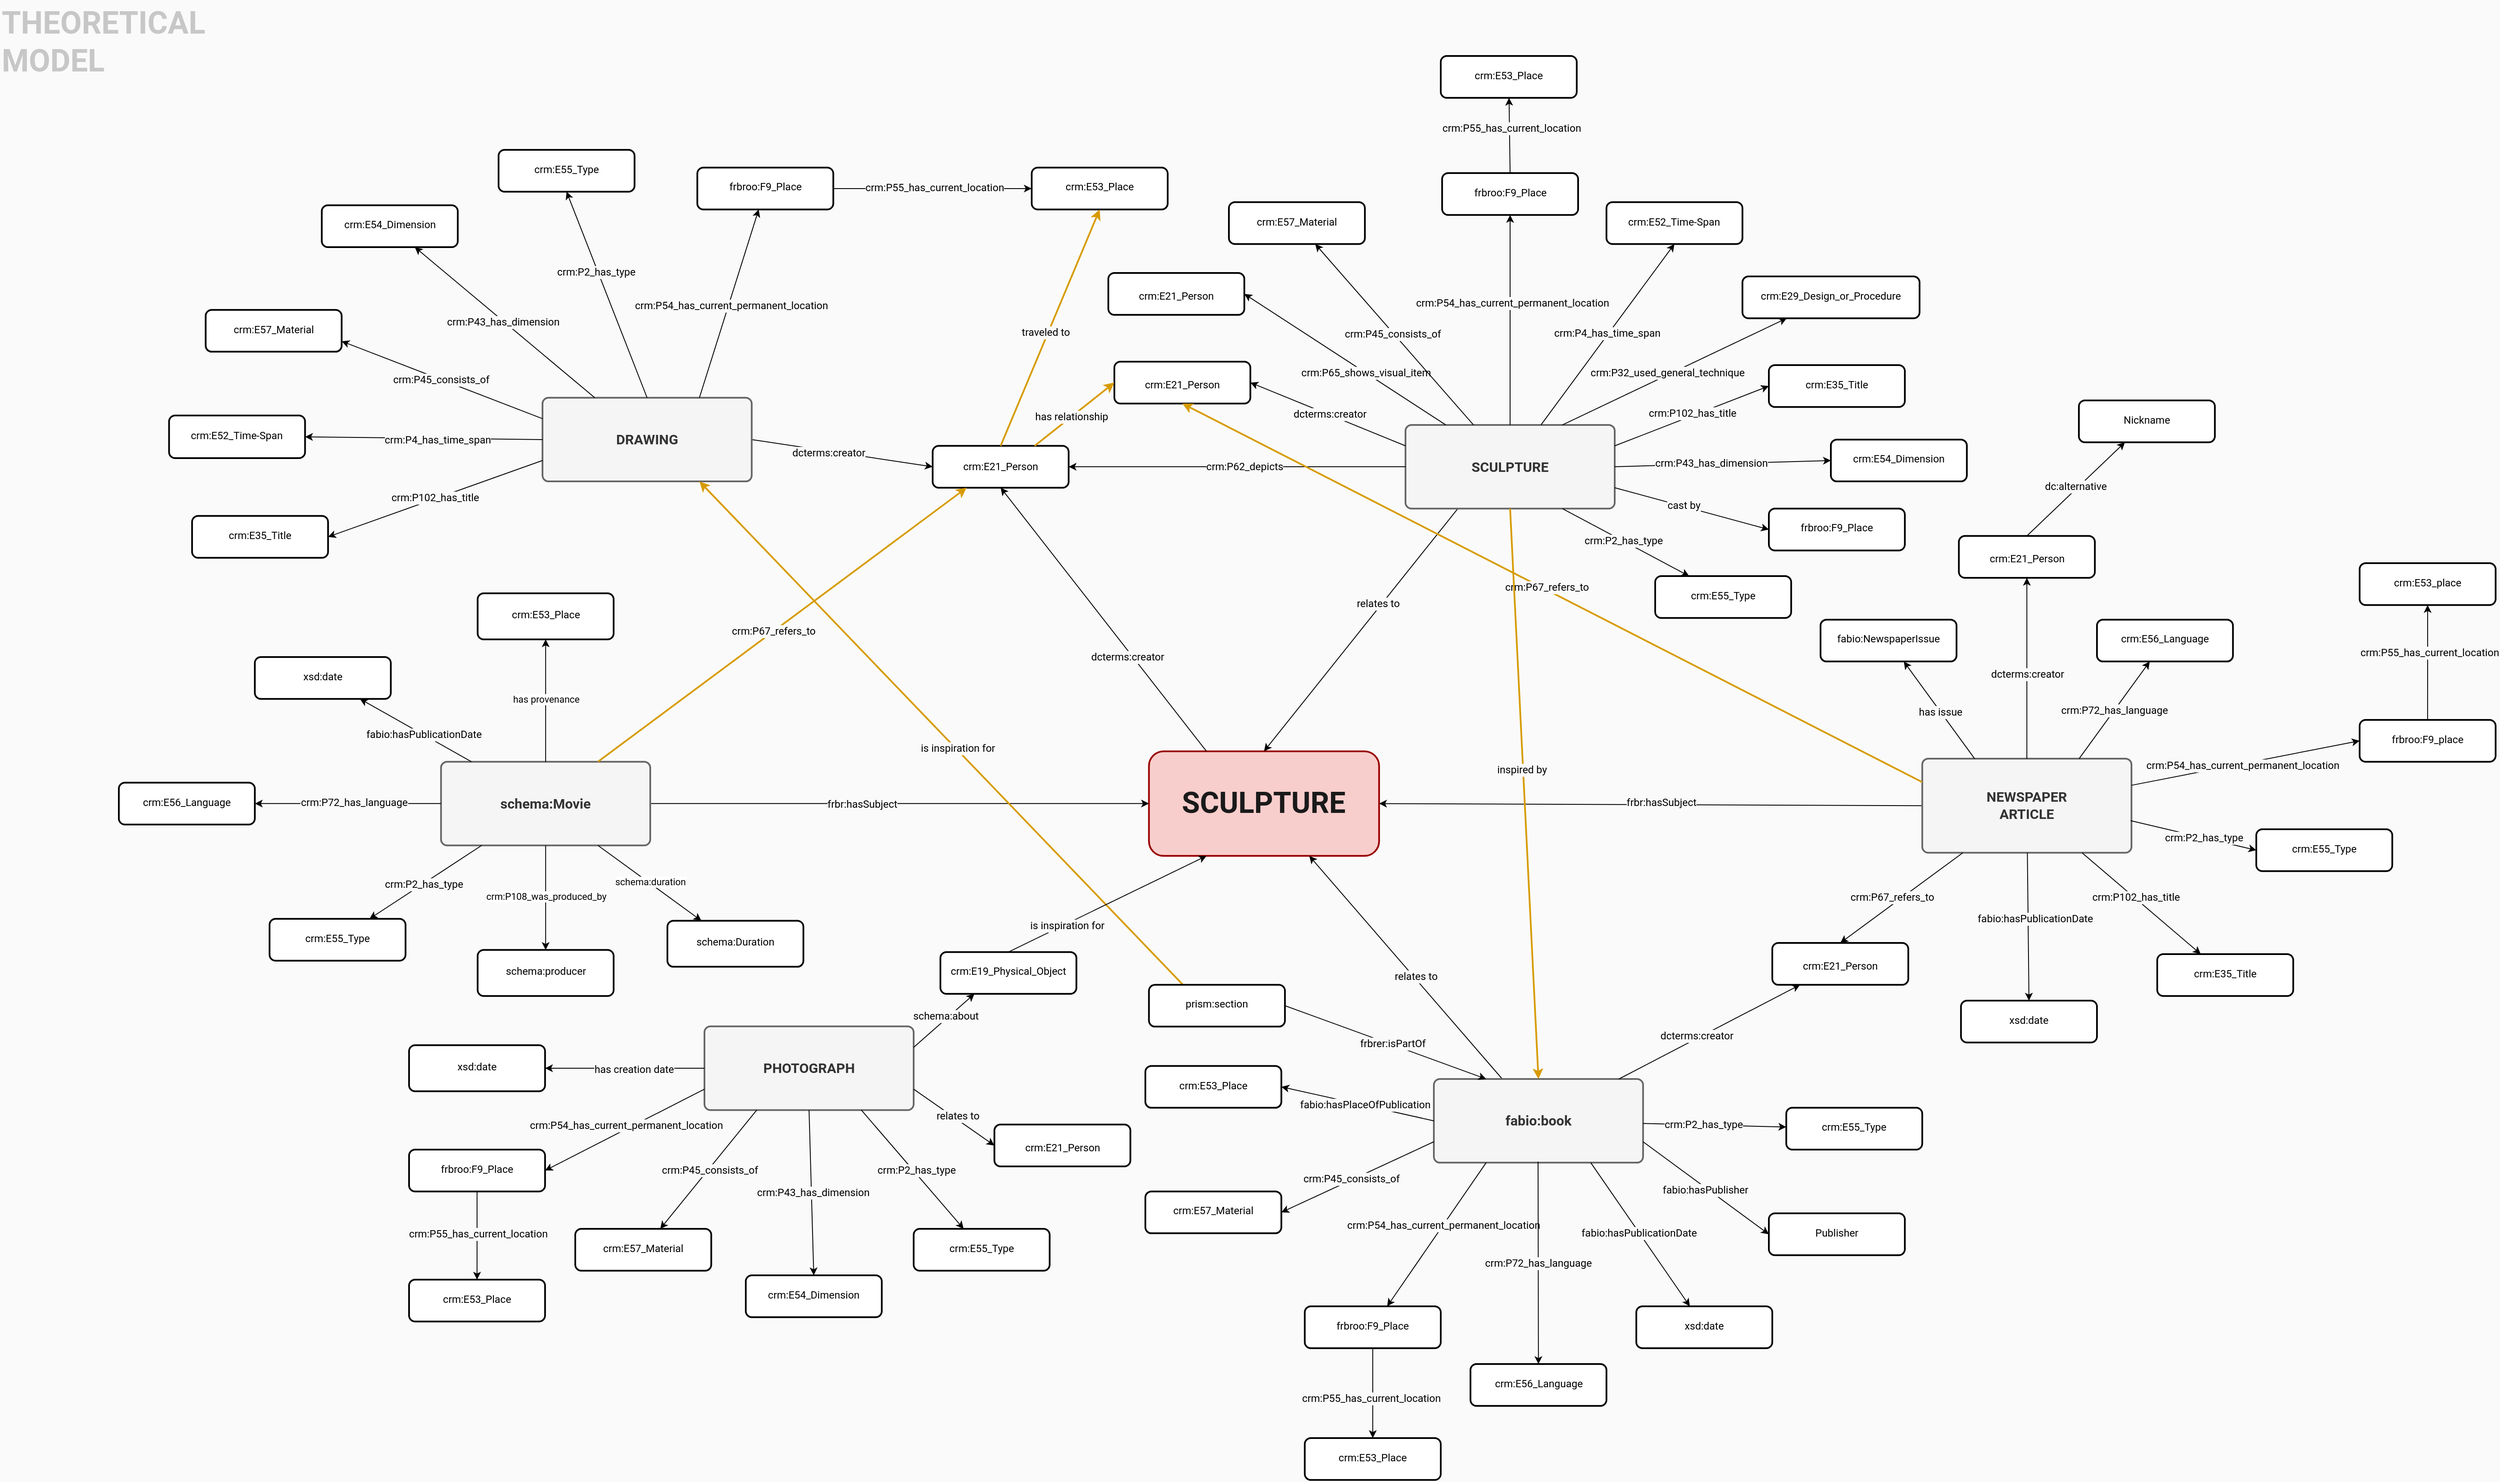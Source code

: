 <mxfile version="20.3.0" type="device"><diagram id="uli3ohNVDerW3JrVuovh" name="Pagina-1"><mxGraphModel dx="2806" dy="2440" grid="0" gridSize="10" guides="1" tooltips="1" connect="1" arrows="1" fold="1" page="1" pageScale="1" pageWidth="3000" pageHeight="2000" background="#FAFAFA" math="0" shadow="0"><root><mxCell id="0"/><mxCell id="1" parent="0"/><mxCell id="611" style="edgeStyle=orthogonalEdgeStyle;rounded=0;html=1;exitX=0.75;exitY=1;entryX=0.75;entryY=1;jettySize=auto;orthogonalLoop=1;fontFamily=Roboto;fontSource=https%3A%2F%2Ffonts.googleapis.com%2Fcss%3Ffamily%3DRoboto;spacing=0;spacingBottom=3;" parent="1" edge="1"><mxGeometry relative="1" as="geometry"><mxPoint x="240" y="1232" as="sourcePoint"/><mxPoint x="240" y="1232" as="targetPoint"/></mxGeometry></mxCell><mxCell id="z3TO-aQkpn6eMlcd9zko-773" value="&lt;div style=&quot;font-size: 36px;&quot;&gt;&lt;span style=&quot;background-color: initial;&quot;&gt;THEORETICAL&lt;br&gt;MODEL&lt;/span&gt;&lt;br&gt;&lt;/div&gt;" style="text;html=1;resizable=0;autosize=1;align=left;verticalAlign=middle;points=[];fillColor=none;strokeColor=none;rounded=0;shadow=0;glass=1;sketch=0;fillStyle=auto;fontFamily=Roboto;fontSource=https%3A%2F%2Ffonts.googleapis.com%2Fcss%3Ffamily%3DRoboto;fontSize=26;fontStyle=1;fontColor=#C7C7C7;" parent="1" vertex="1"><mxGeometry x="55" y="48" width="251" height="98" as="geometry"/></mxCell><mxCell id="Oa6qZYkNomiIuM7BCrGi-767" value="SCULPTURE" style="whiteSpace=wrap;html=1;rounded=1;arcSize=14;strokeWidth=2;fillColor=#f8cecc;strokeColor=#990000;fontColor=#1A1A1A;fontFamily=Roboto;fontStyle=1;spacing=0;spacingBottom=3;fontSize=34;fontSource=https%3A%2F%2Ffonts.googleapis.com%2Fcss%3Ffamily%3DRoboto;" parent="1" vertex="1"><mxGeometry x="1389.165" y="920.442" width="267.232" height="121.468" as="geometry"/></mxCell><mxCell id="Wc2-rLg0NUTjaZ1JzG2z-896" value="" style="edgeStyle=none;rounded=0;orthogonalLoop=1;jettySize=auto;html=1;elbow=vertical;entryX=0.5;entryY=1;entryDx=0;entryDy=0;fontFamily=Roboto;fontSource=https%3A%2F%2Ffonts.googleapis.com%2Fcss%3Ffamily%3DRoboto;spacing=0;spacingBottom=3;exitX=0.25;exitY=0;exitDx=0;exitDy=0;" parent="1" source="Oa6qZYkNomiIuM7BCrGi-767" target="Oa6qZYkNomiIuM7BCrGi-787" edge="1"><mxGeometry relative="1" as="geometry"><mxPoint x="1697.281" y="777.11" as="targetPoint"/><mxPoint x="1207.265" y="706.658" as="sourcePoint"/></mxGeometry></mxCell><mxCell id="Wc2-rLg0NUTjaZ1JzG2z-897" value="dcterms:creator" style="edgeLabel;html=1;align=center;verticalAlign=middle;resizable=0;points=[];fontFamily=Roboto;fontSource=https%3A%2F%2Ffonts.googleapis.com%2Fcss%3Ffamily%3DRoboto;spacing=0;spacingBottom=3;labelBackgroundColor=#FAFAFA;fontSize=12;" parent="Wc2-rLg0NUTjaZ1JzG2z-896" vertex="1" connectable="0"><mxGeometry x="-0.088" y="3" relative="1" as="geometry"><mxPoint x="19" y="29" as="offset"/></mxGeometry></mxCell><mxCell id="Wc2-rLg0NUTjaZ1JzG2z-763" value="" style="endArrow=classic;html=1;fontFamily=Roboto;fontSize=11;fontColor=default;align=center;strokeColor=default;edgeStyle=none;fontSource=https%3A%2F%2Ffonts.googleapis.com%2Fcss%3Ffamily%3DRoboto;spacing=0;spacingBottom=3;" parent="1" source="Wc2-rLg0NUTjaZ1JzG2z-758" target="Oa6qZYkNomiIuM7BCrGi-767" edge="1"><mxGeometry relative="1" as="geometry"/></mxCell><mxCell id="Wc2-rLg0NUTjaZ1JzG2z-764" value="relates to" style="edgeLabel;html=1;align=center;verticalAlign=middle;resizable=0;points=[];fontFamily=Roboto;fontSource=https%3A%2F%2Ffonts.googleapis.com%2Fcss%3Ffamily%3DRoboto;spacing=0;spacingBottom=3;labelBackgroundColor=#FAFAFA;fontSize=12;" parent="Wc2-rLg0NUTjaZ1JzG2z-763" vertex="1" connectable="0"><mxGeometry x="-0.096" y="-1" relative="1" as="geometry"><mxPoint as="offset"/></mxGeometry></mxCell><mxCell id="Wc2-rLg0NUTjaZ1JzG2z-759" value="&lt;h1 id=&quot;firstHeading&quot;&gt;&lt;font style=&quot;font-size: 12px;&quot;&gt;&lt;span style=&quot;font-weight: normal;&quot;&gt;crm:E21_Person&lt;/span&gt;&lt;/font&gt;&lt;/h1&gt;" style="rounded=1;whiteSpace=wrap;html=1;absoluteArcSize=1;arcSize=14;strokeWidth=2;fontFamily=Roboto;fontSource=https%3A%2F%2Ffonts.googleapis.com%2Fcss%3Ffamily%3DRoboto;spacing=0;spacingBottom=3;spacingLeft=3;spacingRight=3;" parent="1" vertex="1"><mxGeometry x="2112.995" y="1143.005" width="157.91" height="48.587" as="geometry"/></mxCell><mxCell id="Wc2-rLg0NUTjaZ1JzG2z-822" value="" style="edgeStyle=none;rounded=0;orthogonalLoop=1;jettySize=auto;html=1;elbow=vertical;entryX=0.5;entryY=0;entryDx=0;entryDy=0;fontFamily=Roboto;fontSource=https%3A%2F%2Ffonts.googleapis.com%2Fcss%3Ffamily%3DRoboto;spacing=0;spacingBottom=3;exitX=0.25;exitY=1;exitDx=0;exitDy=0;" parent="1" source="Wc2-rLg0NUTjaZ1JzG2z-781" target="Oa6qZYkNomiIuM7BCrGi-767" edge="1"><mxGeometry relative="1" as="geometry"><mxPoint x="2117.978" y="1241.174" as="targetPoint"/></mxGeometry></mxCell><mxCell id="Wc2-rLg0NUTjaZ1JzG2z-823" value="relates to" style="edgeLabel;html=1;align=center;verticalAlign=middle;resizable=0;points=[];fontFamily=Roboto;fontSource=https%3A%2F%2Ffonts.googleapis.com%2Fcss%3Ffamily%3DRoboto;spacing=0;spacingBottom=3;labelBackgroundColor=#FAFAFA;fontSize=12;" parent="Wc2-rLg0NUTjaZ1JzG2z-822" vertex="1" connectable="0"><mxGeometry x="-0.073" relative="1" as="geometry"><mxPoint x="11" y="-19" as="offset"/></mxGeometry></mxCell><mxCell id="Wc2-rLg0NUTjaZ1JzG2z-840" value="" style="edgeStyle=none;rounded=0;orthogonalLoop=1;jettySize=auto;html=1;elbow=vertical;entryX=1;entryY=0.5;entryDx=0;entryDy=0;fontFamily=Roboto;fontSource=https%3A%2F%2Ffonts.googleapis.com%2Fcss%3Ffamily%3DRoboto;spacing=0;spacingBottom=3;exitX=0;exitY=0.5;exitDx=0;exitDy=0;" parent="1" source="Wc2-rLg0NUTjaZ1JzG2z-824" target="Oa6qZYkNomiIuM7BCrGi-767" edge="1"><mxGeometry relative="1" as="geometry"><mxPoint x="3721.927" y="607.054" as="targetPoint"/><mxPoint x="2339.355" y="933.269" as="sourcePoint"/></mxGeometry></mxCell><mxCell id="Wc2-rLg0NUTjaZ1JzG2z-841" value="frbr:hasSubject" style="edgeLabel;html=1;align=center;verticalAlign=middle;resizable=0;points=[];fontFamily=Roboto;fontSource=https%3A%2F%2Ffonts.googleapis.com%2Fcss%3Ffamily%3DRoboto;spacing=0;spacingBottom=3;labelBackgroundColor=#FAFAFA;fontSize=12;" parent="Wc2-rLg0NUTjaZ1JzG2z-840" vertex="1" connectable="0"><mxGeometry x="0.093" y="2" relative="1" as="geometry"><mxPoint x="41" y="-3" as="offset"/></mxGeometry></mxCell><mxCell id="Wc2-rLg0NUTjaZ1JzG2z-869" value="" style="edgeStyle=none;rounded=0;orthogonalLoop=1;jettySize=auto;html=1;elbow=vertical;entryX=0;entryY=0.5;entryDx=0;entryDy=0;fontFamily=Roboto;fontSource=https%3A%2F%2Ffonts.googleapis.com%2Fcss%3Ffamily%3DRoboto;spacing=0;spacingBottom=3;" parent="1" source="Wc2-rLg0NUTjaZ1JzG2z-866" target="Oa6qZYkNomiIuM7BCrGi-767" edge="1"><mxGeometry relative="1" as="geometry"><mxPoint x="781.82" y="1165.808" as="targetPoint"/></mxGeometry></mxCell><mxCell id="Wc2-rLg0NUTjaZ1JzG2z-870" value="&lt;div style=&quot;font-size: 12px;&quot;&gt;frbr:hasSubject&lt;br&gt;&lt;/div&gt;" style="edgeLabel;html=1;align=center;verticalAlign=middle;resizable=0;points=[];fontFamily=Roboto;fontSource=https%3A%2F%2Ffonts.googleapis.com%2Fcss%3Ffamily%3DRoboto;spacing=0;spacingBottom=3;labelBackgroundColor=#FAFAFA;fontSize=12;" parent="Wc2-rLg0NUTjaZ1JzG2z-869" vertex="1" connectable="0"><mxGeometry x="-0.15" y="-3" relative="1" as="geometry"><mxPoint y="-1" as="offset"/></mxGeometry></mxCell><mxCell id="Oa6qZYkNomiIuM7BCrGi-787" value="&lt;h1 style=&quot;&quot; id=&quot;firstHeading&quot;&gt;&lt;font style=&quot;font-size: 12px;&quot;&gt;&lt;span style=&quot;font-weight: normal;&quot;&gt;crm:E21_Person&lt;/span&gt;&lt;/font&gt;&lt;/h1&gt;" style="rounded=1;whiteSpace=wrap;html=1;absoluteArcSize=1;arcSize=14;strokeWidth=2;fontFamily=Roboto;fontSource=https%3A%2F%2Ffonts.googleapis.com%2Fcss%3Ffamily%3DRoboto;spacing=0;spacingBottom=8;spacingLeft=3;spacingRight=3;" parent="1" vertex="1"><mxGeometry x="1137.997" y="565.755" width="157.91" height="48.587" as="geometry"/></mxCell><mxCell id="Wc2-rLg0NUTjaZ1JzG2z-788" value="&lt;p style=&quot;&quot; id=&quot;firstHeading&quot;&gt;frbroo:F9_Place&lt;/p&gt;" style="rounded=1;whiteSpace=wrap;html=1;absoluteArcSize=1;arcSize=14;strokeWidth=2;fontFamily=Roboto;fontSource=https%3A%2F%2Ffonts.googleapis.com%2Fcss%3Ffamily%3DRoboto;spacing=0;spacingBottom=3;spacingLeft=3;spacingRight=3;" parent="1" vertex="1"><mxGeometry x="1729.585" y="248.997" width="157.91" height="48.587" as="geometry"/></mxCell><mxCell id="Wc2-rLg0NUTjaZ1JzG2z-791" value="&lt;p id=&quot;firstHeading&quot;&gt;crm:E52_Time-Span&lt;/p&gt;" style="rounded=1;whiteSpace=wrap;html=1;absoluteArcSize=1;arcSize=14;strokeWidth=2;fontFamily=Roboto;fontSource=https%3A%2F%2Ffonts.googleapis.com%2Fcss%3Ffamily%3DRoboto;verticalAlign=middle;spacing=0;spacingTop=0;spacingBottom=3;spacingLeft=3;spacingRight=3;" parent="1" vertex="1"><mxGeometry x="1920.418" y="282.735" width="157.91" height="48.587" as="geometry"/></mxCell><mxCell id="Wc2-rLg0NUTjaZ1JzG2z-781" value="SCULPTURE" style="rounded=1;whiteSpace=wrap;html=1;absoluteArcSize=1;arcSize=14;strokeWidth=2;fontSize=16;fontStyle=1;fillStyle=auto;fillColor=#f5f5f5;strokeColor=#666666;fontColor=#333333;fontFamily=Roboto;fontSource=https%3A%2F%2Ffonts.googleapis.com%2Fcss%3Ffamily%3DRoboto;spacing=0;spacingBottom=3;spacingLeft=3;spacingRight=3;spacingTop=2;" parent="1" vertex="1"><mxGeometry x="1687.067" y="541.461" width="242.938" height="97.175" as="geometry"/></mxCell><mxCell id="215" value="" style="endArrow=classic;html=1;exitX=0;exitY=0.5;exitDx=0;exitDy=0;entryX=1;entryY=0.5;entryDx=0;entryDy=0;fontFamily=Roboto;fontSource=https%3A%2F%2Ffonts.googleapis.com%2Fcss%3Ffamily%3DRoboto;spacing=0;spacingBottom=3;" parent="1" source="Wc2-rLg0NUTjaZ1JzG2z-781" target="Oa6qZYkNomiIuM7BCrGi-787" edge="1"><mxGeometry width="50" height="50" relative="1" as="geometry"><mxPoint x="2227.3" y="412.705" as="sourcePoint"/><mxPoint x="1899.334" y="412.705" as="targetPoint"/></mxGeometry></mxCell><mxCell id="Wc2-rLg0NUTjaZ1JzG2z-804" value="crm:P62_depicts" style="edgeLabel;html=1;align=center;verticalAlign=middle;resizable=0;points=[];fontFamily=Roboto;fontSource=https%3A%2F%2Ffonts.googleapis.com%2Fcss%3Ffamily%3DRoboto;spacing=0;spacingBottom=3;labelBackgroundColor=#FAFAFA;fontSize=12;" parent="215" vertex="1" connectable="0"><mxGeometry x="-0.043" y="1" relative="1" as="geometry"><mxPoint as="offset"/></mxGeometry></mxCell><mxCell id="Wc2-rLg0NUTjaZ1JzG2z-789" value="" style="edgeStyle=none;rounded=0;orthogonalLoop=1;jettySize=auto;html=1;fontFamily=Roboto;fontSource=https%3A%2F%2Ffonts.googleapis.com%2Fcss%3Ffamily%3DRoboto;spacing=0;spacingBottom=3;" parent="1" source="Wc2-rLg0NUTjaZ1JzG2z-781" target="Wc2-rLg0NUTjaZ1JzG2z-788" edge="1"><mxGeometry relative="1" as="geometry"/></mxCell><mxCell id="Wc2-rLg0NUTjaZ1JzG2z-790" value="crm:P54_has_current_permanent_location" style="edgeLabel;html=1;align=center;verticalAlign=middle;resizable=0;points=[];fontFamily=Roboto;fontSource=https%3A%2F%2Ffonts.googleapis.com%2Fcss%3Ffamily%3DRoboto;spacing=0;spacingBottom=3;labelBackgroundColor=#FAFAFA;fontSize=12;" parent="Wc2-rLg0NUTjaZ1JzG2z-789" vertex="1" connectable="0"><mxGeometry x="0.153" y="-2" relative="1" as="geometry"><mxPoint as="offset"/></mxGeometry></mxCell><mxCell id="Wc2-rLg0NUTjaZ1JzG2z-792" value="" style="edgeStyle=none;rounded=0;orthogonalLoop=1;jettySize=auto;html=1;entryX=0.5;entryY=1;entryDx=0;entryDy=0;fontFamily=Roboto;fontSource=https%3A%2F%2Ffonts.googleapis.com%2Fcss%3Ffamily%3DRoboto;spacing=0;spacingBottom=3;" parent="1" source="Wc2-rLg0NUTjaZ1JzG2z-781" target="Wc2-rLg0NUTjaZ1JzG2z-791" edge="1"><mxGeometry relative="1" as="geometry"><mxPoint x="2648.288" y="220.785" as="targetPoint"/></mxGeometry></mxCell><mxCell id="Wc2-rLg0NUTjaZ1JzG2z-793" value="crm:P4_has_time_span" style="edgeLabel;html=1;align=center;verticalAlign=middle;resizable=0;points=[];fontFamily=Roboto;fontSource=https%3A%2F%2Ffonts.googleapis.com%2Fcss%3Ffamily%3DRoboto;spacing=0;spacingBottom=3;labelBackgroundColor=#FAFAFA;fontSize=12;" parent="Wc2-rLg0NUTjaZ1JzG2z-792" vertex="1" connectable="0"><mxGeometry x="-0.116" y="2" relative="1" as="geometry"><mxPoint x="9" y="-11" as="offset"/></mxGeometry></mxCell><mxCell id="Wc2-rLg0NUTjaZ1JzG2z-782" value="&lt;h1 id=&quot;firstHeading&quot;&gt;&lt;font style=&quot;font-size: 12px;&quot;&gt;&lt;span style=&quot;font-weight: normal;&quot;&gt;crm:E21_Person&lt;/span&gt;&lt;/font&gt;&lt;/h1&gt;" style="rounded=1;whiteSpace=wrap;html=1;absoluteArcSize=1;arcSize=14;strokeWidth=2;fontFamily=Roboto;fontSource=https%3A%2F%2Ffonts.googleapis.com%2Fcss%3Ffamily%3DRoboto;spacing=0;spacingBottom=3;spacingLeft=3;spacingRight=3;" parent="1" vertex="1"><mxGeometry x="1342.002" y="365.004" width="157.91" height="48.587" as="geometry"/></mxCell><mxCell id="Wc2-rLg0NUTjaZ1JzG2z-783" value="" style="edgeStyle=none;rounded=0;orthogonalLoop=1;jettySize=auto;html=1;fontFamily=Roboto;fontSource=https%3A%2F%2Ffonts.googleapis.com%2Fcss%3Ffamily%3DRoboto;spacing=0;spacingBottom=3;entryX=1;entryY=0.5;entryDx=0;entryDy=0;" parent="1" source="Wc2-rLg0NUTjaZ1JzG2z-781" target="Wc2-rLg0NUTjaZ1JzG2z-782" edge="1"><mxGeometry relative="1" as="geometry"><mxPoint x="1543.734" y="484.371" as="targetPoint"/></mxGeometry></mxCell><mxCell id="Wc2-rLg0NUTjaZ1JzG2z-784" value="crm:P65_shows_visual_item" style="edgeLabel;html=1;align=center;verticalAlign=middle;resizable=0;points=[];fontFamily=Roboto;fontSource=https%3A%2F%2Ffonts.googleapis.com%2Fcss%3Ffamily%3DRoboto;spacing=0;spacingBottom=3;labelBackgroundColor=#FAFAFA;fontSize=12;" parent="Wc2-rLg0NUTjaZ1JzG2z-783" vertex="1" connectable="0"><mxGeometry x="-0.328" relative="1" as="geometry"><mxPoint x="-14" y="-8" as="offset"/></mxGeometry></mxCell><mxCell id="Wc2-rLg0NUTjaZ1JzG2z-857" value="&lt;h1 id=&quot;firstHeading&quot;&gt;&lt;font style=&quot;font-size: 12px;&quot;&gt;&lt;span style=&quot;font-weight: normal;&quot;&gt;crm:E21_Person&lt;/span&gt;&lt;/font&gt;&lt;/h1&gt;" style="rounded=1;whiteSpace=wrap;html=1;absoluteArcSize=1;arcSize=14;strokeWidth=2;fontFamily=Roboto;fontSource=https%3A%2F%2Ffonts.googleapis.com%2Fcss%3Ffamily%3DRoboto;spacing=0;spacingBottom=3;spacingLeft=3;spacingRight=3;" parent="1" vertex="1"><mxGeometry x="2329.643" y="670.417" width="157.91" height="48.587" as="geometry"/></mxCell><mxCell id="Wc2-rLg0NUTjaZ1JzG2z-829" value="crm:E56_Language" style="rounded=1;whiteSpace=wrap;html=1;absoluteArcSize=1;arcSize=14;strokeWidth=2;fontFamily=Roboto;fontSource=https%3A%2F%2Ffonts.googleapis.com%2Fcss%3Ffamily%3DRoboto;spacing=0;spacingBottom=3;spacingLeft=3;spacingRight=3;" parent="1" vertex="1"><mxGeometry x="2489.997" y="767.587" width="157.91" height="48.587" as="geometry"/></mxCell><mxCell id="Wc2-rLg0NUTjaZ1JzG2z-832" value="frbroo:F9_place" style="rounded=1;whiteSpace=wrap;html=1;absoluteArcSize=1;arcSize=14;strokeWidth=2;fontFamily=Roboto;fontSource=https%3A%2F%2Ffonts.googleapis.com%2Fcss%3Ffamily%3DRoboto;spacing=0;spacingBottom=3;spacingLeft=3;spacingRight=3;" parent="1" vertex="1"><mxGeometry x="2795.0" y="884.002" width="157.91" height="48.587" as="geometry"/></mxCell><mxCell id="Wc2-rLg0NUTjaZ1JzG2z-842" value="&lt;p id=&quot;firstHeading&quot;&gt;crm:E55_Type&lt;br&gt;&lt;/p&gt;" style="rounded=1;whiteSpace=wrap;html=1;absoluteArcSize=1;arcSize=14;strokeWidth=2;fontFamily=Roboto;fontSource=https%3A%2F%2Ffonts.googleapis.com%2Fcss%3Ffamily%3DRoboto;spacing=0;spacingBottom=3;spacingLeft=3;spacingRight=3;" parent="1" vertex="1"><mxGeometry x="2675.0" y="1010.996" width="157.91" height="48.587" as="geometry"/></mxCell><mxCell id="Wc2-rLg0NUTjaZ1JzG2z-846" value="&lt;div&gt;crm:E35_Title&lt;br&gt;&lt;/div&gt;" style="rounded=1;whiteSpace=wrap;html=1;absoluteArcSize=1;arcSize=14;strokeWidth=2;fontFamily=Roboto;fontSource=https%3A%2F%2Ffonts.googleapis.com%2Fcss%3Ffamily%3DRoboto;spacing=0;spacingBottom=3;spacingLeft=3;spacingRight=3;" parent="1" vertex="1"><mxGeometry x="2559.997" y="1155.998" width="157.91" height="48.587" as="geometry"/></mxCell><mxCell id="Wc2-rLg0NUTjaZ1JzG2z-849" value="&lt;p id=&quot;firstHeading&quot;&gt;xsd:date&lt;br&gt;&lt;/p&gt;" style="rounded=1;whiteSpace=wrap;html=1;absoluteArcSize=1;arcSize=14;strokeWidth=2;fontFamily=Roboto;fontSource=https%3A%2F%2Ffonts.googleapis.com%2Fcss%3Ffamily%3DRoboto;spacing=0;spacingBottom=3;spacingLeft=3;spacingRight=3;" parent="1" vertex="1"><mxGeometry x="2332.093" y="1209.998" width="157.91" height="48.587" as="geometry"/></mxCell><mxCell id="Wc2-rLg0NUTjaZ1JzG2z-794" value="&lt;p&gt;crm:E55_Type&lt;/p&gt;" style="rounded=1;whiteSpace=wrap;html=1;absoluteArcSize=1;arcSize=14;strokeWidth=2;fontFamily=Roboto;fontSource=https%3A%2F%2Ffonts.googleapis.com%2Fcss%3Ffamily%3DRoboto;spacing=0;spacingBottom=3;spacingLeft=3;spacingRight=3;" parent="1" vertex="1"><mxGeometry x="1977.002" y="717.0" width="157.91" height="48.587" as="geometry"/></mxCell><mxCell id="Wc2-rLg0NUTjaZ1JzG2z-795" value="" style="edgeStyle=none;rounded=0;orthogonalLoop=1;jettySize=auto;html=1;entryX=0.25;entryY=0;entryDx=0;entryDy=0;fontFamily=Roboto;fontSource=https%3A%2F%2Ffonts.googleapis.com%2Fcss%3Ffamily%3DRoboto;spacing=0;spacingBottom=3;exitX=0.75;exitY=1;exitDx=0;exitDy=0;" parent="1" source="Wc2-rLg0NUTjaZ1JzG2z-781" target="Wc2-rLg0NUTjaZ1JzG2z-794" edge="1"><mxGeometry relative="1" as="geometry"/></mxCell><mxCell id="Wc2-rLg0NUTjaZ1JzG2z-796" value="crm:P2_has_type" style="edgeLabel;html=1;align=center;verticalAlign=middle;resizable=0;points=[];fontFamily=Roboto;fontSource=https%3A%2F%2Ffonts.googleapis.com%2Fcss%3Ffamily%3DRoboto;spacing=0;spacingBottom=3;labelBackgroundColor=#FAFAFA;fontSize=12;" parent="Wc2-rLg0NUTjaZ1JzG2z-795" vertex="1" connectable="0"><mxGeometry x="-0.037" y="-1" relative="1" as="geometry"><mxPoint as="offset"/></mxGeometry></mxCell><mxCell id="Wc2-rLg0NUTjaZ1JzG2z-976" value="crm:E57_Material" style="rounded=1;whiteSpace=wrap;html=1;absoluteArcSize=1;arcSize=14;strokeWidth=2;fontFamily=Roboto;fontSource=https%3A%2F%2Ffonts.googleapis.com%2Fcss%3Ffamily%3DRoboto;spacing=0;spacingBottom=3;spacingLeft=3;spacingRight=3;" parent="1" vertex="1"><mxGeometry x="1384.996" y="1431.585" width="157.91" height="48.587" as="geometry"/></mxCell><mxCell id="Wc2-rLg0NUTjaZ1JzG2z-964" value="frbroo:F9_Place" style="rounded=1;whiteSpace=wrap;html=1;absoluteArcSize=1;arcSize=14;strokeWidth=2;fontFamily=Roboto;fontSource=https%3A%2F%2Ffonts.googleapis.com%2Fcss%3Ffamily%3DRoboto;spacing=0;spacingBottom=3;" parent="1" vertex="1"><mxGeometry x="1570.095" y="1565.008" width="157.91" height="48.587" as="geometry"/></mxCell><mxCell id="Wc2-rLg0NUTjaZ1JzG2z-914" value="crm:E35_Title" style="rounded=1;whiteSpace=wrap;html=1;absoluteArcSize=1;arcSize=14;strokeWidth=2;fontFamily=Roboto;fontSource=https%3A%2F%2Ffonts.googleapis.com%2Fcss%3Ffamily%3DRoboto;spacing=0;spacingBottom=3;" parent="1" vertex="1"><mxGeometry x="2109.002" y="472.005" width="157.91" height="48.587" as="geometry"/></mxCell><mxCell id="Wc2-rLg0NUTjaZ1JzG2z-915" value="" style="edgeStyle=none;rounded=0;orthogonalLoop=1;jettySize=auto;html=1;elbow=vertical;fontFamily=Roboto;fontSource=https%3A%2F%2Ffonts.googleapis.com%2Fcss%3Ffamily%3DRoboto;spacing=0;spacingBottom=3;exitX=1;exitY=0.25;exitDx=0;exitDy=0;entryX=0;entryY=0.5;entryDx=0;entryDy=0;" parent="1" source="Wc2-rLg0NUTjaZ1JzG2z-781" target="Wc2-rLg0NUTjaZ1JzG2z-914" edge="1"><mxGeometry relative="1" as="geometry"><mxPoint x="2151" y="492" as="targetPoint"/></mxGeometry></mxCell><mxCell id="Wc2-rLg0NUTjaZ1JzG2z-916" value="crm:P102_has_title" style="edgeLabel;html=1;align=center;verticalAlign=middle;resizable=0;points=[];fontFamily=Roboto;fontSource=https%3A%2F%2Ffonts.googleapis.com%2Fcss%3Ffamily%3DRoboto;spacing=0;spacingBottom=3;labelBackgroundColor=#FAFAFA;fontSize=12;" parent="Wc2-rLg0NUTjaZ1JzG2z-915" vertex="1" connectable="0"><mxGeometry x="0.007" y="1" relative="1" as="geometry"><mxPoint y="-1" as="offset"/></mxGeometry></mxCell><mxCell id="Wc2-rLg0NUTjaZ1JzG2z-905" value="crm:E54_Dimension" style="rounded=1;whiteSpace=wrap;html=1;absoluteArcSize=1;arcSize=14;strokeWidth=2;fontFamily=Roboto;fontSource=https%3A%2F%2Ffonts.googleapis.com%2Fcss%3Ffamily%3DRoboto;spacing=0;spacingBottom=3;spacingLeft=3;spacingRight=3;" parent="1" vertex="1"><mxGeometry x="2181.0" y="558.465" width="157.91" height="48.587" as="geometry"/></mxCell><mxCell id="Wc2-rLg0NUTjaZ1JzG2z-906" value="" style="edgeStyle=none;rounded=0;orthogonalLoop=1;jettySize=auto;html=1;elbow=vertical;fontFamily=Roboto;fontSource=https%3A%2F%2Ffonts.googleapis.com%2Fcss%3Ffamily%3DRoboto;spacing=0;spacingBottom=3;exitX=1;exitY=0.5;exitDx=0;exitDy=0;entryX=0;entryY=0.5;entryDx=0;entryDy=0;" parent="1" source="Wc2-rLg0NUTjaZ1JzG2z-781" target="Wc2-rLg0NUTjaZ1JzG2z-905" edge="1"><mxGeometry relative="1" as="geometry"/></mxCell><mxCell id="Wc2-rLg0NUTjaZ1JzG2z-907" value="crm:P43_has_dimension" style="edgeLabel;html=1;align=center;verticalAlign=middle;resizable=0;points=[];fontFamily=Roboto;fontSource=https%3A%2F%2Ffonts.googleapis.com%2Fcss%3Ffamily%3DRoboto;spacing=0;spacingBottom=3;labelBackgroundColor=#FAFAFA;fontSize=12;" parent="Wc2-rLg0NUTjaZ1JzG2z-906" vertex="1" connectable="0"><mxGeometry x="-0.108" relative="1" as="geometry"><mxPoint as="offset"/></mxGeometry></mxCell><mxCell id="Wc2-rLg0NUTjaZ1JzG2z-892" value="xsd:date" style="rounded=1;whiteSpace=wrap;html=1;absoluteArcSize=1;arcSize=14;strokeWidth=2;fontFamily=Roboto;fontSource=https%3A%2F%2Ffonts.googleapis.com%2Fcss%3Ffamily%3DRoboto;spacing=0;spacingBottom=3;spacingLeft=3;spacingRight=3;" parent="1" vertex="1"><mxGeometry x="350.906" y="810.995" width="157.91" height="48.587" as="geometry"/></mxCell><mxCell id="Wc2-rLg0NUTjaZ1JzG2z-866" value="schema:Movie" style="rounded=1;whiteSpace=wrap;html=1;absoluteArcSize=1;arcSize=14;strokeWidth=2;fontStyle=1;fontSize=16;fillColor=#f5f5f5;strokeColor=#666666;fontFamily=Roboto;fontSource=https%3A%2F%2Ffonts.googleapis.com%2Fcss%3Ffamily%3DRoboto;spacing=0;spacingBottom=3;fontColor=#333333;perimeterSpacing=0;shadow=0;spacingLeft=3;spacingRight=3;spacingTop=2;" parent="1" vertex="1"><mxGeometry x="567.124" y="932.589" width="242.938" height="97.175" as="geometry"/></mxCell><mxCell id="Wc2-rLg0NUTjaZ1JzG2z-893" value="" style="edgeStyle=none;rounded=0;orthogonalLoop=1;jettySize=auto;html=1;elbow=vertical;fontFamily=Roboto;fontSource=https%3A%2F%2Ffonts.googleapis.com%2Fcss%3Ffamily%3DRoboto;spacing=0;spacingBottom=3;" parent="1" source="Wc2-rLg0NUTjaZ1JzG2z-866" target="Wc2-rLg0NUTjaZ1JzG2z-892" edge="1"><mxGeometry relative="1" as="geometry"/></mxCell><mxCell id="Wc2-rLg0NUTjaZ1JzG2z-894" value="fabio:hasPublicationDate" style="edgeLabel;html=1;align=center;verticalAlign=middle;resizable=0;points=[];fontFamily=Roboto;fontSource=https%3A%2F%2Ffonts.googleapis.com%2Fcss%3Ffamily%3DRoboto;spacing=0;spacingBottom=3;labelBackgroundColor=#FAFAFA;fontSize=12;" parent="Wc2-rLg0NUTjaZ1JzG2z-893" vertex="1" connectable="0"><mxGeometry x="0.368" y="1" relative="1" as="geometry"><mxPoint x="33" y="19" as="offset"/></mxGeometry></mxCell><mxCell id="Wc2-rLg0NUTjaZ1JzG2z-884" value="crm:E56_Language" style="rounded=1;whiteSpace=wrap;html=1;absoluteArcSize=1;arcSize=14;strokeWidth=2;fontFamily=Roboto;fontSource=https%3A%2F%2Ffonts.googleapis.com%2Fcss%3Ffamily%3DRoboto;spacing=0;spacingBottom=3;spacingLeft=3;spacingRight=3;" parent="1" vertex="1"><mxGeometry x="193" y="956.883" width="157.91" height="48.587" as="geometry"/></mxCell><mxCell id="Wc2-rLg0NUTjaZ1JzG2z-885" value="" style="edgeStyle=none;rounded=0;orthogonalLoop=1;jettySize=auto;html=1;elbow=vertical;fontFamily=Roboto;fontSource=https%3A%2F%2Ffonts.googleapis.com%2Fcss%3Ffamily%3DRoboto;spacing=0;spacingBottom=3;" parent="1" source="Wc2-rLg0NUTjaZ1JzG2z-866" target="Wc2-rLg0NUTjaZ1JzG2z-884" edge="1"><mxGeometry relative="1" as="geometry"/></mxCell><mxCell id="Wc2-rLg0NUTjaZ1JzG2z-887" value="crm:P72_has_language" style="edgeLabel;html=1;align=center;verticalAlign=middle;resizable=0;points=[];fontFamily=Roboto;fontSource=https%3A%2F%2Ffonts.googleapis.com%2Fcss%3Ffamily%3DRoboto;spacing=0;spacingBottom=3;labelBackgroundColor=#FAFAFA;fontSize=12;" parent="Wc2-rLg0NUTjaZ1JzG2z-885" vertex="1" connectable="0"><mxGeometry x="-0.144" relative="1" as="geometry"><mxPoint x="-9" as="offset"/></mxGeometry></mxCell><mxCell id="Wc2-rLg0NUTjaZ1JzG2z-877" value="crm:E55_Type" style="rounded=1;whiteSpace=wrap;html=1;absoluteArcSize=1;arcSize=14;strokeWidth=2;fontFamily=Roboto;fontSource=https%3A%2F%2Ffonts.googleapis.com%2Fcss%3Ffamily%3DRoboto;spacing=0;spacingBottom=3;spacingLeft=3;spacingRight=3;" parent="1" vertex="1"><mxGeometry x="367.996" y="1115.0" width="157.91" height="48.587" as="geometry"/></mxCell><mxCell id="Wc2-rLg0NUTjaZ1JzG2z-878" value="" style="edgeStyle=none;rounded=0;orthogonalLoop=1;jettySize=auto;html=1;elbow=vertical;fontFamily=Roboto;fontSource=https%3A%2F%2Ffonts.googleapis.com%2Fcss%3Ffamily%3DRoboto;spacing=0;spacingBottom=3;" parent="1" source="Wc2-rLg0NUTjaZ1JzG2z-866" target="Wc2-rLg0NUTjaZ1JzG2z-877" edge="1"><mxGeometry relative="1" as="geometry"/></mxCell><mxCell id="Wc2-rLg0NUTjaZ1JzG2z-879" value="crm:P2_has_type" style="edgeLabel;html=1;align=center;verticalAlign=middle;resizable=0;points=[];fontFamily=Roboto;fontSource=https%3A%2F%2Ffonts.googleapis.com%2Fcss%3Ffamily%3DRoboto;spacing=0;spacingBottom=3;labelBackgroundColor=#FAFAFA;fontSize=12;" parent="Wc2-rLg0NUTjaZ1JzG2z-878" vertex="1" connectable="0"><mxGeometry x="0.051" y="2" relative="1" as="geometry"><mxPoint as="offset"/></mxGeometry></mxCell><mxCell id="Wc2-rLg0NUTjaZ1JzG2z-758" value="fabio:book" style="rounded=1;whiteSpace=wrap;html=1;absoluteArcSize=1;arcSize=14;strokeWidth=2;fontSize=16;fontStyle=1;fillColor=#f5f5f5;strokeColor=#666666;fontFamily=Roboto;fontSource=https%3A%2F%2Ffonts.googleapis.com%2Fcss%3Ffamily%3DRoboto;spacing=0;spacingBottom=3;fontColor=#333333;perimeterSpacing=0;shadow=0;sketch=0;padding=10;spacingLeft=3;spacingRight=3;spacingTop=2;" parent="1" vertex="1"><mxGeometry x="1719.997" y="1301.001" width="242.938" height="97.175" as="geometry"/></mxCell><mxCell id="Wc2-rLg0NUTjaZ1JzG2z-760" value="" style="endArrow=classic;html=1;fontFamily=Roboto;fontSize=11;fontColor=default;align=center;strokeColor=default;fontSource=https%3A%2F%2Ffonts.googleapis.com%2Fcss%3Ffamily%3DRoboto;spacing=0;spacingBottom=3;" parent="1" source="Wc2-rLg0NUTjaZ1JzG2z-758" target="Wc2-rLg0NUTjaZ1JzG2z-759" edge="1"><mxGeometry relative="1" as="geometry"/></mxCell><mxCell id="Wc2-rLg0NUTjaZ1JzG2z-761" value="dcterms:creator" style="edgeLabel;html=1;align=center;verticalAlign=middle;resizable=0;points=[];fontFamily=Roboto;fontSource=https%3A%2F%2Ffonts.googleapis.com%2Fcss%3Ffamily%3DRoboto;spacing=0;spacingBottom=3;labelBackgroundColor=#FAFAFA;fontSize=12;" parent="Wc2-rLg0NUTjaZ1JzG2z-760" vertex="1" connectable="0"><mxGeometry x="-0.307" y="-2" relative="1" as="geometry"><mxPoint x="16" y="-13" as="offset"/></mxGeometry></mxCell><mxCell id="Wc2-rLg0NUTjaZ1JzG2z-977" value="" style="edgeStyle=none;rounded=0;orthogonalLoop=1;jettySize=auto;html=1;elbow=vertical;fontFamily=Roboto;fontSource=https%3A%2F%2Ffonts.googleapis.com%2Fcss%3Ffamily%3DRoboto;spacing=0;spacingBottom=3;exitX=0;exitY=0.75;exitDx=0;exitDy=0;entryX=1;entryY=0.5;entryDx=0;entryDy=0;" parent="1" source="Wc2-rLg0NUTjaZ1JzG2z-758" target="Wc2-rLg0NUTjaZ1JzG2z-976" edge="1"><mxGeometry relative="1" as="geometry"/></mxCell><mxCell id="Wc2-rLg0NUTjaZ1JzG2z-978" value="crm:P45_consists_of" style="edgeLabel;html=1;align=center;verticalAlign=middle;resizable=0;points=[];fontFamily=Roboto;fontSource=https%3A%2F%2Ffonts.googleapis.com%2Fcss%3Ffamily%3DRoboto;spacing=0;spacingBottom=3;labelBackgroundColor=#FAFAFA;fontSize=12;" parent="Wc2-rLg0NUTjaZ1JzG2z-977" vertex="1" connectable="0"><mxGeometry x="0.074" relative="1" as="geometry"><mxPoint x="-1" as="offset"/></mxGeometry></mxCell><mxCell id="Wc2-rLg0NUTjaZ1JzG2z-965" value="" style="edgeStyle=none;rounded=0;orthogonalLoop=1;jettySize=auto;html=1;elbow=vertical;fontFamily=Roboto;fontSource=https%3A%2F%2Ffonts.googleapis.com%2Fcss%3Ffamily%3DRoboto;spacing=0;spacingBottom=3;exitX=0.25;exitY=1;exitDx=0;exitDy=0;" parent="1" source="Wc2-rLg0NUTjaZ1JzG2z-758" target="Wc2-rLg0NUTjaZ1JzG2z-964" edge="1"><mxGeometry relative="1" as="geometry"/></mxCell><mxCell id="Wc2-rLg0NUTjaZ1JzG2z-966" value="crm:P54_has_current_permanent_location" style="edgeLabel;html=1;align=center;verticalAlign=middle;resizable=0;points=[];fontFamily=Roboto;fontSource=https%3A%2F%2Ffonts.googleapis.com%2Fcss%3Ffamily%3DRoboto;spacing=0;spacingBottom=3;labelBackgroundColor=#FAFAFA;fontSize=12;" parent="Wc2-rLg0NUTjaZ1JzG2z-965" vertex="1" connectable="0"><mxGeometry x="-0.121" y="1" relative="1" as="geometry"><mxPoint as="offset"/></mxGeometry></mxCell><mxCell id="Wc2-rLg0NUTjaZ1JzG2z-778" value="crm:E56_Language" style="rounded=1;whiteSpace=wrap;html=1;absoluteArcSize=1;arcSize=14;strokeWidth=2;fontFamily=Roboto;fontSource=https%3A%2F%2Ffonts.googleapis.com%2Fcss%3Ffamily%3DRoboto;spacing=0;spacingBottom=3;spacingLeft=3;spacingRight=3;" parent="1" vertex="1"><mxGeometry x="1762.511" y="1632.004" width="157.91" height="48.587" as="geometry"/></mxCell><mxCell id="Wc2-rLg0NUTjaZ1JzG2z-779" value="" style="edgeStyle=none;rounded=0;orthogonalLoop=1;jettySize=auto;html=1;fontFamily=Roboto;fontSource=https%3A%2F%2Ffonts.googleapis.com%2Fcss%3Ffamily%3DRoboto;spacing=0;spacingBottom=3;" parent="1" target="Wc2-rLg0NUTjaZ1JzG2z-778" edge="1"><mxGeometry relative="1" as="geometry"><mxPoint x="1841" y="1397" as="sourcePoint"/></mxGeometry></mxCell><mxCell id="Wc2-rLg0NUTjaZ1JzG2z-780" value="crm:P72_has_language" style="edgeLabel;html=1;align=center;verticalAlign=middle;resizable=0;points=[];fontFamily=Roboto;fontSource=https%3A%2F%2Ffonts.googleapis.com%2Fcss%3Ffamily%3DRoboto;spacing=0;spacingBottom=3;labelBackgroundColor=#FAFAFA;fontSize=12;" parent="Wc2-rLg0NUTjaZ1JzG2z-779" vertex="1" connectable="0"><mxGeometry x="0.165" y="2" relative="1" as="geometry"><mxPoint x="-2" y="-18" as="offset"/></mxGeometry></mxCell><mxCell id="Wc2-rLg0NUTjaZ1JzG2z-772" value="xsd:date" style="rounded=1;whiteSpace=wrap;html=1;absoluteArcSize=1;arcSize=14;strokeWidth=2;fontFamily=Roboto;fontSource=https%3A%2F%2Ffonts.googleapis.com%2Fcss%3Ffamily%3DRoboto;spacing=0;spacingBottom=3;spacingLeft=3;spacingRight=3;" parent="1" vertex="1"><mxGeometry x="1955.081" y="1565.003" width="157.91" height="48.587" as="geometry"/></mxCell><mxCell id="Wc2-rLg0NUTjaZ1JzG2z-773" value="" style="endArrow=classic;html=1;fontFamily=Roboto;fontSize=11;fontColor=default;align=center;strokeColor=default;edgeStyle=none;fontSource=https%3A%2F%2Ffonts.googleapis.com%2Fcss%3Ffamily%3DRoboto;spacing=0;spacingBottom=3;exitX=0.75;exitY=1;exitDx=0;exitDy=0;" parent="1" source="Wc2-rLg0NUTjaZ1JzG2z-758" target="Wc2-rLg0NUTjaZ1JzG2z-772" edge="1"><mxGeometry relative="1" as="geometry"/></mxCell><mxCell id="Wc2-rLg0NUTjaZ1JzG2z-774" value="fabio:hasPublicationDate" style="edgeLabel;html=1;align=center;verticalAlign=middle;resizable=0;points=[];fontFamily=Roboto;fontSource=https%3A%2F%2Ffonts.googleapis.com%2Fcss%3Ffamily%3DRoboto;spacing=0;spacingBottom=3;labelBackgroundColor=#FAFAFA;fontSize=12;" parent="Wc2-rLg0NUTjaZ1JzG2z-773" vertex="1" connectable="0"><mxGeometry x="-0.302" y="1" relative="1" as="geometry"><mxPoint x="15" y="26" as="offset"/></mxGeometry></mxCell><mxCell id="Wc2-rLg0NUTjaZ1JzG2z-768" value="Publisher" style="rounded=1;whiteSpace=wrap;html=1;absoluteArcSize=1;arcSize=14;strokeWidth=2;fontFamily=Roboto;fontSource=https%3A%2F%2Ffonts.googleapis.com%2Fcss%3Ffamily%3DRoboto;spacing=0;spacingBottom=3;spacingLeft=3;spacingRight=3;" parent="1" vertex="1"><mxGeometry x="2108.995" y="1457.004" width="157.91" height="48.587" as="geometry"/></mxCell><mxCell id="Wc2-rLg0NUTjaZ1JzG2z-769" value="" style="endArrow=classic;html=1;fontFamily=Roboto;fontSize=11;fontColor=default;align=center;strokeColor=default;edgeStyle=none;fontSource=https%3A%2F%2Ffonts.googleapis.com%2Fcss%3Ffamily%3DRoboto;spacing=0;spacingBottom=3;exitX=1;exitY=0.75;exitDx=0;exitDy=0;entryX=0;entryY=0.5;entryDx=0;entryDy=0;" parent="1" source="Wc2-rLg0NUTjaZ1JzG2z-758" target="Wc2-rLg0NUTjaZ1JzG2z-768" edge="1"><mxGeometry relative="1" as="geometry"><mxPoint x="1877" y="1430" as="sourcePoint"/></mxGeometry></mxCell><mxCell id="Wc2-rLg0NUTjaZ1JzG2z-770" value="&lt;div style=&quot;font-size: 12px;&quot;&gt;fabio:hasPublisher&lt;/div&gt;" style="edgeLabel;html=1;align=center;verticalAlign=middle;resizable=0;points=[];fontFamily=Roboto;fontSource=https%3A%2F%2Ffonts.googleapis.com%2Fcss%3Ffamily%3DRoboto;spacing=0;spacingBottom=3;labelBackgroundColor=#FAFAFA;fontSize=12;" parent="Wc2-rLg0NUTjaZ1JzG2z-769" vertex="1" connectable="0"><mxGeometry x="-0.293" y="-2" relative="1" as="geometry"><mxPoint x="21" y="18" as="offset"/></mxGeometry></mxCell><mxCell id="Wc2-rLg0NUTjaZ1JzG2z-765" value="crm:E55_Type" style="rounded=1;whiteSpace=wrap;html=1;absoluteArcSize=1;arcSize=14;strokeWidth=2;fontFamily=Roboto;fontSource=https%3A%2F%2Ffonts.googleapis.com%2Fcss%3Ffamily%3DRoboto;spacing=0;spacingBottom=3;spacingLeft=3;spacingRight=3;" parent="1" vertex="1"><mxGeometry x="2129.212" y="1334.408" width="157.91" height="48.587" as="geometry"/></mxCell><mxCell id="Wc2-rLg0NUTjaZ1JzG2z-766" value="" style="endArrow=classic;html=1;fontFamily=Roboto;fontSize=11;fontColor=default;align=center;strokeColor=default;edgeStyle=none;fontSource=https%3A%2F%2Ffonts.googleapis.com%2Fcss%3Ffamily%3DRoboto;spacing=0;spacingBottom=3;" parent="1" source="Wc2-rLg0NUTjaZ1JzG2z-758" target="Wc2-rLg0NUTjaZ1JzG2z-765" edge="1"><mxGeometry relative="1" as="geometry"/></mxCell><mxCell id="z3TO-aQkpn6eMlcd9zko-772" value="crm:P2_has_type" style="edgeLabel;html=1;align=center;verticalAlign=middle;resizable=0;points=[];fontSize=12;fontFamily=Roboto;labelBackgroundColor=#FAFAFA;" parent="Wc2-rLg0NUTjaZ1JzG2z-766" vertex="1" connectable="0"><mxGeometry x="-0.162" y="1" relative="1" as="geometry"><mxPoint as="offset"/></mxGeometry></mxCell><mxCell id="Wc2-rLg0NUTjaZ1JzG2z-824" value="NEWSPAPER&lt;br&gt;ARTICLE" style="rounded=1;whiteSpace=wrap;html=1;absoluteArcSize=1;arcSize=14;strokeWidth=2;fontSize=16;fontStyle=1;fillColor=#f5f5f5;strokeColor=#666666;fontColor=#333333;fontFamily=Roboto;fontSource=https%3A%2F%2Ffonts.googleapis.com%2Fcss%3Ffamily%3DRoboto;spacing=0;spacingBottom=3;perimeterSpacing=0;shadow=0;sketch=0;padding=10;spacingLeft=3;spacingRight=3;spacingTop=2;" parent="1" vertex="1"><mxGeometry x="2287.124" y="928.945" width="242.938" height="109.321" as="geometry"/></mxCell><mxCell id="Wc2-rLg0NUTjaZ1JzG2z-858" value="" style="edgeStyle=none;rounded=0;orthogonalLoop=1;jettySize=auto;html=1;elbow=vertical;fontFamily=Roboto;fontSource=https%3A%2F%2Ffonts.googleapis.com%2Fcss%3Ffamily%3DRoboto;spacing=0;spacingBottom=3;exitX=0.5;exitY=0;exitDx=0;exitDy=0;" parent="1" source="Wc2-rLg0NUTjaZ1JzG2z-824" target="Wc2-rLg0NUTjaZ1JzG2z-857" edge="1"><mxGeometry relative="1" as="geometry"><mxPoint x="2554.355" y="1032.193" as="sourcePoint"/></mxGeometry></mxCell><mxCell id="Wc2-rLg0NUTjaZ1JzG2z-859" value="dcterms:creator" style="edgeLabel;html=1;align=center;verticalAlign=middle;resizable=0;points=[];fontFamily=Roboto;fontSource=https%3A%2F%2Ffonts.googleapis.com%2Fcss%3Ffamily%3DRoboto;spacing=0;spacingBottom=3;labelBackgroundColor=#FAFAFA;fontSize=12;" parent="Wc2-rLg0NUTjaZ1JzG2z-858" vertex="1" connectable="0"><mxGeometry x="-0.433" y="-2" relative="1" as="geometry"><mxPoint x="-2" y="-37" as="offset"/></mxGeometry></mxCell><mxCell id="Wc2-rLg0NUTjaZ1JzG2z-830" value="" style="edgeStyle=none;rounded=0;orthogonalLoop=1;jettySize=auto;html=1;elbow=vertical;fontFamily=Roboto;fontSource=https%3A%2F%2Ffonts.googleapis.com%2Fcss%3Ffamily%3DRoboto;spacing=0;spacingBottom=3;exitX=0.75;exitY=0;exitDx=0;exitDy=0;" parent="1" source="Wc2-rLg0NUTjaZ1JzG2z-824" target="Wc2-rLg0NUTjaZ1JzG2z-829" edge="1"><mxGeometry relative="1" as="geometry"><mxPoint x="2432.886" y="881.572" as="sourcePoint"/></mxGeometry></mxCell><mxCell id="Wc2-rLg0NUTjaZ1JzG2z-831" value="crm:P72_has_language" style="edgeLabel;html=1;align=center;verticalAlign=middle;resizable=0;points=[];fontFamily=Roboto;fontSource=https%3A%2F%2Ffonts.googleapis.com%2Fcss%3Ffamily%3DRoboto;spacing=0;spacingBottom=3;labelBackgroundColor=#FAFAFA;fontSize=12;" parent="Wc2-rLg0NUTjaZ1JzG2z-830" vertex="1" connectable="0"><mxGeometry x="-0.037" y="-1" relative="1" as="geometry"><mxPoint y="-1" as="offset"/></mxGeometry></mxCell><mxCell id="Wc2-rLg0NUTjaZ1JzG2z-833" value="" style="edgeStyle=none;rounded=0;orthogonalLoop=1;jettySize=auto;html=1;elbow=vertical;fontFamily=Roboto;fontSource=https%3A%2F%2Ffonts.googleapis.com%2Fcss%3Ffamily%3DRoboto;spacing=0;spacingBottom=3;entryX=0;entryY=0.5;entryDx=0;entryDy=0;" parent="1" source="Wc2-rLg0NUTjaZ1JzG2z-824" target="Wc2-rLg0NUTjaZ1JzG2z-832" edge="1"><mxGeometry relative="1" as="geometry"/></mxCell><mxCell id="Wc2-rLg0NUTjaZ1JzG2z-834" value="crm:P54_has_current_permanent_location" style="edgeLabel;html=1;align=center;verticalAlign=middle;resizable=0;points=[];fontFamily=Roboto;fontSource=https%3A%2F%2Ffonts.googleapis.com%2Fcss%3Ffamily%3DRoboto;spacing=0;spacingBottom=3;labelBackgroundColor=#FAFAFA;fontSize=12;" parent="Wc2-rLg0NUTjaZ1JzG2z-833" vertex="1" connectable="0"><mxGeometry x="-0.028" y="-3" relative="1" as="geometry"><mxPoint as="offset"/></mxGeometry></mxCell><mxCell id="Wc2-rLg0NUTjaZ1JzG2z-843" value="" style="edgeStyle=none;rounded=0;orthogonalLoop=1;jettySize=auto;html=1;elbow=vertical;fontFamily=Roboto;fontSource=https%3A%2F%2Ffonts.googleapis.com%2Fcss%3Ffamily%3DRoboto;spacing=0;spacingBottom=3;entryX=0;entryY=0.5;entryDx=0;entryDy=0;" parent="1" target="Wc2-rLg0NUTjaZ1JzG2z-842" edge="1"><mxGeometry relative="1" as="geometry"><mxPoint x="2529" y="1001" as="sourcePoint"/></mxGeometry></mxCell><mxCell id="Wc2-rLg0NUTjaZ1JzG2z-845" value="crm:P2_has_type" style="edgeLabel;html=1;align=center;verticalAlign=middle;resizable=0;points=[];fontFamily=Roboto;fontSource=https%3A%2F%2Ffonts.googleapis.com%2Fcss%3Ffamily%3DRoboto;spacing=0;spacingBottom=3;labelBackgroundColor=#FAFAFA;fontSize=12;" parent="Wc2-rLg0NUTjaZ1JzG2z-843" vertex="1" connectable="0"><mxGeometry x="0.164" y="-1" relative="1" as="geometry"><mxPoint as="offset"/></mxGeometry></mxCell><mxCell id="Wc2-rLg0NUTjaZ1JzG2z-847" value="" style="edgeStyle=none;rounded=0;orthogonalLoop=1;jettySize=auto;html=1;elbow=vertical;fontFamily=Roboto;fontSource=https%3A%2F%2Ffonts.googleapis.com%2Fcss%3Ffamily%3DRoboto;spacing=0;spacingBottom=3;" parent="1" source="Wc2-rLg0NUTjaZ1JzG2z-824" target="Wc2-rLg0NUTjaZ1JzG2z-846" edge="1"><mxGeometry relative="1" as="geometry"/></mxCell><mxCell id="Wc2-rLg0NUTjaZ1JzG2z-848" value="crm:P102_has_title" style="edgeLabel;html=1;align=center;verticalAlign=middle;resizable=0;points=[];fontFamily=Roboto;fontSource=https%3A%2F%2Ffonts.googleapis.com%2Fcss%3Ffamily%3DRoboto;spacing=0;spacingBottom=3;labelBackgroundColor=#FAFAFA;fontSize=12;" parent="Wc2-rLg0NUTjaZ1JzG2z-847" vertex="1" connectable="0"><mxGeometry x="-0.096" relative="1" as="geometry"><mxPoint as="offset"/></mxGeometry></mxCell><mxCell id="Wc2-rLg0NUTjaZ1JzG2z-850" value="" style="edgeStyle=none;rounded=0;orthogonalLoop=1;jettySize=auto;html=1;elbow=vertical;fontFamily=Roboto;fontSource=https%3A%2F%2Ffonts.googleapis.com%2Fcss%3Ffamily%3DRoboto;spacing=0;spacingBottom=3;entryX=0.5;entryY=0;entryDx=0;entryDy=0;" parent="1" source="Wc2-rLg0NUTjaZ1JzG2z-824" target="Wc2-rLg0NUTjaZ1JzG2z-849" edge="1"><mxGeometry relative="1" as="geometry"/></mxCell><mxCell id="Wc2-rLg0NUTjaZ1JzG2z-851" value="fabio:hasPublicationDate" style="edgeLabel;html=1;align=center;verticalAlign=middle;resizable=0;points=[];fontFamily=Roboto;fontSource=https%3A%2F%2Ffonts.googleapis.com%2Fcss%3Ffamily%3DRoboto;spacing=0;spacingBottom=3;labelBackgroundColor=#FAFAFA;fontSize=12;" parent="Wc2-rLg0NUTjaZ1JzG2z-850" vertex="1" connectable="0"><mxGeometry x="0.405" y="-3" relative="1" as="geometry"><mxPoint x="10" y="-43" as="offset"/></mxGeometry></mxCell><mxCell id="Wc2-rLg0NUTjaZ1JzG2z-785" value="&lt;p&gt;crm:E57_Material&lt;/p&gt;" style="rounded=1;whiteSpace=wrap;html=1;absoluteArcSize=1;arcSize=14;strokeWidth=2;fontFamily=Roboto;fontSource=https%3A%2F%2Ffonts.googleapis.com%2Fcss%3Ffamily%3DRoboto;spacing=0;spacingBottom=3;spacingLeft=3;spacingRight=3;" parent="1" vertex="1"><mxGeometry x="1481.999" y="282.735" width="157.91" height="48.587" as="geometry"/></mxCell><mxCell id="Wc2-rLg0NUTjaZ1JzG2z-786" value="" style="edgeStyle=none;rounded=0;orthogonalLoop=1;jettySize=auto;html=1;fontFamily=Roboto;fontSource=https%3A%2F%2Ffonts.googleapis.com%2Fcss%3Ffamily%3DRoboto;spacing=0;spacingBottom=3;" parent="1" source="Wc2-rLg0NUTjaZ1JzG2z-781" target="Wc2-rLg0NUTjaZ1JzG2z-785" edge="1"><mxGeometry relative="1" as="geometry"/></mxCell><mxCell id="Wc2-rLg0NUTjaZ1JzG2z-787" value="crm:P45_consists_of" style="edgeLabel;html=1;align=center;verticalAlign=middle;resizable=0;points=[];fontFamily=Roboto;fontSource=https%3A%2F%2Ffonts.googleapis.com%2Fcss%3Ffamily%3DRoboto;spacing=0;spacingBottom=3;labelBackgroundColor=#FAFAFA;fontSize=12;" parent="Wc2-rLg0NUTjaZ1JzG2z-786" vertex="1" connectable="0"><mxGeometry x="0.008" y="2" relative="1" as="geometry"><mxPoint as="offset"/></mxGeometry></mxCell><mxCell id="0Pwjjy18RiRZzFsBMdvD-612" value="" style="edgeStyle=none;rounded=0;orthogonalLoop=1;jettySize=auto;html=1;elbow=vertical;entryX=0;entryY=0.5;entryDx=0;entryDy=0;fontFamily=Roboto;fontSource=https%3A%2F%2Ffonts.googleapis.com%2Fcss%3Ffamily%3DRoboto;spacing=0;spacingBottom=3;exitX=1;exitY=0.5;exitDx=0;exitDy=0;" parent="1" source="0Pwjjy18RiRZzFsBMdvD-614" target="Oa6qZYkNomiIuM7BCrGi-787" edge="1"><mxGeometry relative="1" as="geometry"><mxPoint x="1362.442" y="412.705" as="targetPoint"/><mxPoint x="981.333" y="518.382" as="sourcePoint"/></mxGeometry></mxCell><mxCell id="0Pwjjy18RiRZzFsBMdvD-613" value="&lt;div style=&quot;font-size: 12px;&quot;&gt;dcterms:creator&lt;br style=&quot;font-size: 12px;&quot;&gt;&lt;/div&gt;" style="edgeLabel;html=1;align=center;verticalAlign=middle;resizable=0;points=[];fontFamily=Roboto;fontSource=https%3A%2F%2Ffonts.googleapis.com%2Fcss%3Ffamily%3DRoboto;spacing=0;spacingBottom=3;labelBackgroundColor=#FAFAFA;fontSize=12;" parent="0Pwjjy18RiRZzFsBMdvD-612" vertex="1" connectable="0"><mxGeometry x="-0.15" y="-3" relative="1" as="geometry"><mxPoint as="offset"/></mxGeometry></mxCell><mxCell id="0Pwjjy18RiRZzFsBMdvD-614" value="DRAWING" style="rounded=1;whiteSpace=wrap;html=1;absoluteArcSize=1;arcSize=14;strokeWidth=2;fontStyle=1;fontSize=16;fillColor=#f5f5f5;strokeColor=#666666;fontFamily=Roboto;fontSource=https%3A%2F%2Ffonts.googleapis.com%2Fcss%3Ffamily%3DRoboto;spacing=0;spacingBottom=3;fontColor=#333333;perimeterSpacing=0;shadow=0;spacingLeft=3;spacingRight=3;spacingTop=2;" parent="1" vertex="1"><mxGeometry x="684.949" y="509.88" width="242.938" height="97.175" as="geometry"/></mxCell><mxCell id="0Pwjjy18RiRZzFsBMdvD-622" value="" style="edgeStyle=none;rounded=0;orthogonalLoop=1;jettySize=auto;html=1;entryX=1;entryY=0.5;entryDx=0;entryDy=0;fontFamily=Roboto;fontSource=https%3A%2F%2Ffonts.googleapis.com%2Fcss%3Ffamily%3DRoboto;spacing=0;spacingBottom=3;exitX=0;exitY=0.5;exitDx=0;exitDy=0;" parent="1" source="0Pwjjy18RiRZzFsBMdvD-614" target="0Pwjjy18RiRZzFsBMdvD-626" edge="1"><mxGeometry relative="1" as="geometry"><mxPoint x="1049.696" y="611.913" as="targetPoint"/><mxPoint x="133.485" y="769.822" as="sourcePoint"/></mxGeometry></mxCell><mxCell id="0Pwjjy18RiRZzFsBMdvD-623" value="crm:P4_has_time_span" style="edgeLabel;html=1;align=center;verticalAlign=middle;resizable=0;points=[];fontFamily=Roboto;fontSource=https%3A%2F%2Ffonts.googleapis.com%2Fcss%3Ffamily%3DRoboto;spacing=0;spacingBottom=3;labelBackgroundColor=#FAFAFA;fontSize=12;" parent="0Pwjjy18RiRZzFsBMdvD-622" vertex="1" connectable="0"><mxGeometry x="-0.116" y="2" relative="1" as="geometry"><mxPoint y="1" as="offset"/></mxGeometry></mxCell><mxCell id="0Pwjjy18RiRZzFsBMdvD-624" value="" style="edgeStyle=none;rounded=0;orthogonalLoop=1;jettySize=auto;html=1;elbow=vertical;fontFamily=Roboto;fontSource=https%3A%2F%2Ffonts.googleapis.com%2Fcss%3Ffamily%3DRoboto;spacing=0;spacingBottom=3;exitX=0;exitY=0.75;exitDx=0;exitDy=0;entryX=1;entryY=0.5;entryDx=0;entryDy=0;" parent="1" source="0Pwjjy18RiRZzFsBMdvD-614" target="0Pwjjy18RiRZzFsBMdvD-627" edge="1"><mxGeometry relative="1" as="geometry"><mxPoint x="167.431" y="653.212" as="sourcePoint"/></mxGeometry></mxCell><mxCell id="0Pwjjy18RiRZzFsBMdvD-625" value="crm:P102_has_title" style="edgeLabel;html=1;align=center;verticalAlign=middle;resizable=0;points=[];fontFamily=Roboto;fontSource=https%3A%2F%2Ffonts.googleapis.com%2Fcss%3Ffamily%3DRoboto;spacing=0;spacingBottom=3;labelBackgroundColor=#FAFAFA;fontSize=12;" parent="0Pwjjy18RiRZzFsBMdvD-624" vertex="1" connectable="0"><mxGeometry x="0.007" y="1" relative="1" as="geometry"><mxPoint y="-1" as="offset"/></mxGeometry></mxCell><mxCell id="0Pwjjy18RiRZzFsBMdvD-626" value="&lt;p id=&quot;firstHeading&quot;&gt;crm:E52_Time-Span&lt;br&gt;&lt;/p&gt;" style="rounded=1;whiteSpace=wrap;html=1;absoluteArcSize=1;arcSize=14;strokeWidth=2;fontFamily=Roboto;fontSource=https%3A%2F%2Ffonts.googleapis.com%2Fcss%3Ffamily%3DRoboto;verticalAlign=middle;spacing=0;spacingTop=0;spacingBottom=3;spacingLeft=3;spacingRight=3;" parent="1" vertex="1"><mxGeometry x="251.31" y="530.53" width="157.91" height="49.47" as="geometry"/></mxCell><mxCell id="0Pwjjy18RiRZzFsBMdvD-627" value="crm:E35_Title" style="rounded=1;whiteSpace=wrap;html=1;absoluteArcSize=1;arcSize=14;strokeWidth=2;fontFamily=Roboto;fontSource=https%3A%2F%2Ffonts.googleapis.com%2Fcss%3Ffamily%3DRoboto;spacing=0;spacingBottom=3;" parent="1" vertex="1"><mxGeometry x="278.028" y="647.139" width="157.91" height="48.587" as="geometry"/></mxCell><mxCell id="0Pwjjy18RiRZzFsBMdvD-628" value="" style="edgeStyle=none;rounded=0;orthogonalLoop=1;jettySize=auto;html=1;fontFamily=Roboto;fontSource=https%3A%2F%2Ffonts.googleapis.com%2Fcss%3Ffamily%3DRoboto;spacing=0;spacingBottom=3;exitX=0;exitY=0.25;exitDx=0;exitDy=0;entryX=1;entryY=0.75;entryDx=0;entryDy=0;" parent="1" source="0Pwjjy18RiRZzFsBMdvD-614" target="0Pwjjy18RiRZzFsBMdvD-630" edge="1"><mxGeometry relative="1" as="geometry"><mxPoint x="849.009" y="639.851" as="sourcePoint"/></mxGeometry></mxCell><mxCell id="0Pwjjy18RiRZzFsBMdvD-629" value="crm:P45_consists_of" style="edgeLabel;html=1;align=center;verticalAlign=middle;resizable=0;points=[];fontFamily=Roboto;fontSource=https%3A%2F%2Ffonts.googleapis.com%2Fcss%3Ffamily%3DRoboto;spacing=0;spacingBottom=3;labelBackgroundColor=#FAFAFA;fontSize=12;" parent="0Pwjjy18RiRZzFsBMdvD-628" vertex="1" connectable="0"><mxGeometry x="0.008" y="2" relative="1" as="geometry"><mxPoint as="offset"/></mxGeometry></mxCell><mxCell id="0Pwjjy18RiRZzFsBMdvD-630" value="&lt;p&gt;crm:E57_Material&lt;br&gt;&lt;/p&gt;" style="rounded=1;whiteSpace=wrap;html=1;absoluteArcSize=1;arcSize=14;strokeWidth=2;fontFamily=Roboto;fontSource=https%3A%2F%2Ffonts.googleapis.com%2Fcss%3Ffamily%3DRoboto;spacing=0;spacingBottom=3;spacingLeft=3;spacingRight=3;" parent="1" vertex="1"><mxGeometry x="293.819" y="407.846" width="157.91" height="48.587" as="geometry"/></mxCell><mxCell id="0Pwjjy18RiRZzFsBMdvD-631" value="" style="edgeStyle=none;rounded=0;orthogonalLoop=1;jettySize=auto;html=1;fontFamily=Roboto;fontSource=https%3A%2F%2Ffonts.googleapis.com%2Fcss%3Ffamily%3DRoboto;spacing=0;spacingBottom=3;exitX=0.25;exitY=0;exitDx=0;exitDy=0;" parent="1" source="0Pwjjy18RiRZzFsBMdvD-614" target="0Pwjjy18RiRZzFsBMdvD-633" edge="1"><mxGeometry relative="1" as="geometry"><mxPoint x="886.749" y="627.704" as="sourcePoint"/></mxGeometry></mxCell><mxCell id="0Pwjjy18RiRZzFsBMdvD-632" value="crm:P43_has_dimension" style="edgeLabel;html=1;align=center;verticalAlign=middle;resizable=0;points=[];fontFamily=Roboto;fontSource=https%3A%2F%2Ffonts.googleapis.com%2Fcss%3Ffamily%3DRoboto;spacing=0;spacingBottom=3;labelBackgroundColor=#FAFAFA;fontSize=12;" parent="0Pwjjy18RiRZzFsBMdvD-631" vertex="1" connectable="0"><mxGeometry x="0.008" y="2" relative="1" as="geometry"><mxPoint as="offset"/></mxGeometry></mxCell><mxCell id="0Pwjjy18RiRZzFsBMdvD-633" value="crm:E54_Dimension" style="rounded=1;whiteSpace=wrap;html=1;absoluteArcSize=1;arcSize=14;strokeWidth=2;fontFamily=Roboto;fontSource=https%3A%2F%2Ffonts.googleapis.com%2Fcss%3Ffamily%3DRoboto;spacing=0;spacingBottom=3;spacingLeft=3;spacingRight=3;" parent="1" vertex="1"><mxGeometry x="428.65" y="286.378" width="157.91" height="48.587" as="geometry"/></mxCell><mxCell id="0Pwjjy18RiRZzFsBMdvD-634" value="" style="edgeStyle=none;rounded=0;orthogonalLoop=1;jettySize=auto;html=1;entryX=0.5;entryY=1;entryDx=0;entryDy=0;fontFamily=Roboto;fontSource=https%3A%2F%2Ffonts.googleapis.com%2Fcss%3Ffamily%3DRoboto;spacing=0;spacingBottom=3;exitX=0.5;exitY=0;exitDx=0;exitDy=0;" parent="1" source="0Pwjjy18RiRZzFsBMdvD-614" target="0Pwjjy18RiRZzFsBMdvD-636" edge="1"><mxGeometry relative="1" as="geometry"><mxPoint x="856.22" y="552.399" as="sourcePoint"/></mxGeometry></mxCell><mxCell id="0Pwjjy18RiRZzFsBMdvD-635" value="crm:P2_has_type" style="edgeLabel;html=1;align=center;verticalAlign=middle;resizable=0;points=[];fontFamily=Roboto;fontSource=https%3A%2F%2Ffonts.googleapis.com%2Fcss%3Ffamily%3DRoboto;spacing=0;spacingBottom=3;labelBackgroundColor=#FAFAFA;fontSize=12;" parent="0Pwjjy18RiRZzFsBMdvD-634" vertex="1" connectable="0"><mxGeometry x="-0.037" y="-1" relative="1" as="geometry"><mxPoint x="-16" y="-29" as="offset"/></mxGeometry></mxCell><mxCell id="0Pwjjy18RiRZzFsBMdvD-636" value="&lt;p&gt;crm:E55_Type&lt;br&gt;&lt;/p&gt;" style="rounded=1;whiteSpace=wrap;html=1;absoluteArcSize=1;arcSize=14;strokeWidth=2;fontFamily=Roboto;fontSource=https%3A%2F%2Ffonts.googleapis.com%2Fcss%3Ffamily%3DRoboto;spacing=0;spacingBottom=3;spacingLeft=3;spacingRight=3;" parent="1" vertex="1"><mxGeometry x="633.932" y="222" width="157.91" height="48.587" as="geometry"/></mxCell><mxCell id="0Pwjjy18RiRZzFsBMdvD-637" value="" style="edgeStyle=none;rounded=0;orthogonalLoop=1;jettySize=auto;html=1;elbow=vertical;fontFamily=Roboto;fontSource=https%3A%2F%2Ffonts.googleapis.com%2Fcss%3Ffamily%3DRoboto;spacing=0;spacingBottom=3;exitX=0.75;exitY=0;exitDx=0;exitDy=0;" parent="1" source="0Pwjjy18RiRZzFsBMdvD-614" target="0Pwjjy18RiRZzFsBMdvD-639" edge="1"><mxGeometry relative="1" as="geometry"><mxPoint x="980.118" y="701.799" as="sourcePoint"/></mxGeometry></mxCell><mxCell id="0Pwjjy18RiRZzFsBMdvD-638" value="crm:P54_has_current_permanent_location" style="edgeLabel;html=1;align=center;verticalAlign=middle;resizable=0;points=[];fontFamily=Roboto;fontSource=https%3A%2F%2Ffonts.googleapis.com%2Fcss%3Ffamily%3DRoboto;spacing=0;spacingBottom=3;labelBackgroundColor=#FAFAFA;fontSize=12;" parent="0Pwjjy18RiRZzFsBMdvD-637" vertex="1" connectable="0"><mxGeometry x="-0.028" y="-3" relative="1" as="geometry"><mxPoint as="offset"/></mxGeometry></mxCell><mxCell id="0Pwjjy18RiRZzFsBMdvD-639" value="frbroo:F9_Place" style="rounded=1;whiteSpace=wrap;html=1;absoluteArcSize=1;arcSize=14;strokeWidth=2;fontFamily=Roboto;fontSource=https%3A%2F%2Ffonts.googleapis.com%2Fcss%3Ffamily%3DRoboto;spacing=0;spacingBottom=3;spacingLeft=3;spacingRight=3;" parent="1" vertex="1"><mxGeometry x="864.723" y="242.65" width="157.91" height="48.587" as="geometry"/></mxCell><mxCell id="BWcHnC-T7zKBMJjMkgCA-613" value="PHOTOGRAPH" style="rounded=1;whiteSpace=wrap;html=1;absoluteArcSize=1;arcSize=14;strokeWidth=2;fontStyle=1;fontSize=16;fillColor=#f5f5f5;strokeColor=#666666;fontFamily=Roboto;fontSource=https%3A%2F%2Ffonts.googleapis.com%2Fcss%3Ffamily%3DRoboto;spacing=0;spacingBottom=3;fontColor=#333333;perimeterSpacing=0;shadow=0;spacingLeft=3;spacingRight=3;spacingTop=2;" parent="1" vertex="1"><mxGeometry x="873.002" y="1239.903" width="242.938" height="97.175" as="geometry"/></mxCell><mxCell id="BWcHnC-T7zKBMJjMkgCA-614" value="" style="edgeStyle=none;rounded=0;orthogonalLoop=1;jettySize=auto;html=1;elbow=vertical;fontFamily=Roboto;fontSource=https%3A%2F%2Ffonts.googleapis.com%2Fcss%3Ffamily%3DRoboto;spacing=0;spacingBottom=3;exitX=1;exitY=0.25;exitDx=0;exitDy=0;entryX=0.25;entryY=1;entryDx=0;entryDy=0;" parent="1" source="BWcHnC-T7zKBMJjMkgCA-613" target="pqI_xCXIjtIUEhQ6zY79-613" edge="1"><mxGeometry relative="1" as="geometry"><mxPoint x="1246" y="1183" as="targetPoint"/><mxPoint x="717.746" y="965.475" as="sourcePoint"/></mxGeometry></mxCell><mxCell id="BWcHnC-T7zKBMJjMkgCA-615" value="&lt;div style=&quot;font-size: 12px;&quot;&gt;schema:about&lt;/div&gt;" style="edgeLabel;html=1;align=center;verticalAlign=middle;resizable=0;points=[];fontFamily=Roboto;fontSource=https%3A%2F%2Ffonts.googleapis.com%2Fcss%3Ffamily%3DRoboto;spacing=0;spacingBottom=3;labelBackgroundColor=#FAFAFA;fontSize=12;" parent="BWcHnC-T7zKBMJjMkgCA-614" vertex="1" connectable="0"><mxGeometry x="-0.15" y="-3" relative="1" as="geometry"><mxPoint x="5" y="-11" as="offset"/></mxGeometry></mxCell><mxCell id="BWcHnC-T7zKBMJjMkgCA-617" value="" style="edgeStyle=none;rounded=0;orthogonalLoop=1;jettySize=auto;html=1;elbow=vertical;fontFamily=Roboto;fontSource=https%3A%2F%2Ffonts.googleapis.com%2Fcss%3Ffamily%3DRoboto;spacing=0;spacingBottom=3;exitX=0.75;exitY=1;exitDx=0;exitDy=0;" parent="1" source="BWcHnC-T7zKBMJjMkgCA-613" target="BWcHnC-T7zKBMJjMkgCA-619" edge="1"><mxGeometry relative="1" as="geometry"><mxPoint x="1204.48" y="1337.685" as="sourcePoint"/></mxGeometry></mxCell><mxCell id="BWcHnC-T7zKBMJjMkgCA-618" value="crm:P2_has_type" style="edgeLabel;html=1;align=center;verticalAlign=middle;resizable=0;points=[];fontFamily=Roboto;fontSource=https%3A%2F%2Ffonts.googleapis.com%2Fcss%3Ffamily%3DRoboto;spacing=0;spacingBottom=3;labelBackgroundColor=#FAFAFA;fontSize=12;" parent="BWcHnC-T7zKBMJjMkgCA-617" vertex="1" connectable="0"><mxGeometry x="0.051" y="2" relative="1" as="geometry"><mxPoint as="offset"/></mxGeometry></mxCell><mxCell id="BWcHnC-T7zKBMJjMkgCA-619" value="crm:E55_Type" style="rounded=1;whiteSpace=wrap;html=1;absoluteArcSize=1;arcSize=14;strokeWidth=2;fontFamily=Roboto;fontSource=https%3A%2F%2Ffonts.googleapis.com%2Fcss%3Ffamily%3DRoboto;spacing=0;spacingBottom=3;spacingLeft=3;spacingRight=3;" parent="1" vertex="1"><mxGeometry x="1115.944" y="1475.004" width="157.91" height="48.587" as="geometry"/></mxCell><mxCell id="BWcHnC-T7zKBMJjMkgCA-620" value="" style="edgeStyle=none;rounded=0;orthogonalLoop=1;jettySize=auto;html=1;fontFamily=Roboto;fontSource=https%3A%2F%2Ffonts.googleapis.com%2Fcss%3Ffamily%3DRoboto;spacing=0;spacingBottom=3;exitX=0.25;exitY=1;exitDx=0;exitDy=0;" parent="1" source="BWcHnC-T7zKBMJjMkgCA-613" target="BWcHnC-T7zKBMJjMkgCA-622" edge="1"><mxGeometry relative="1" as="geometry"><mxPoint x="980.118" y="1779.222" as="sourcePoint"/></mxGeometry></mxCell><mxCell id="BWcHnC-T7zKBMJjMkgCA-621" value="crm:P45_consists_of" style="edgeLabel;html=1;align=center;verticalAlign=middle;resizable=0;points=[];fontFamily=Roboto;fontSource=https%3A%2F%2Ffonts.googleapis.com%2Fcss%3Ffamily%3DRoboto;spacing=0;spacingBottom=3;labelBackgroundColor=#FAFAFA;fontSize=12;" parent="BWcHnC-T7zKBMJjMkgCA-620" vertex="1" connectable="0"><mxGeometry x="0.008" y="2" relative="1" as="geometry"><mxPoint as="offset"/></mxGeometry></mxCell><mxCell id="BWcHnC-T7zKBMJjMkgCA-622" value="crm:E57_Material" style="rounded=1;whiteSpace=wrap;html=1;absoluteArcSize=1;arcSize=14;strokeWidth=2;fontFamily=Roboto;fontSource=https%3A%2F%2Ffonts.googleapis.com%2Fcss%3Ffamily%3DRoboto;spacing=0;spacingBottom=3;spacingLeft=3;spacingRight=3;" parent="1" vertex="1"><mxGeometry x="723.001" y="1475.002" width="157.91" height="48.587" as="geometry"/></mxCell><mxCell id="BWcHnC-T7zKBMJjMkgCA-624" value="crm:E54_Dimension" style="rounded=1;whiteSpace=wrap;html=1;absoluteArcSize=1;arcSize=14;strokeWidth=2;fontFamily=Roboto;fontSource=https%3A%2F%2Ffonts.googleapis.com%2Fcss%3Ffamily%3DRoboto;spacing=0;spacingBottom=3;spacingLeft=3;spacingRight=3;" parent="1" vertex="1"><mxGeometry x="921.003" y="1529.001" width="157.91" height="48.587" as="geometry"/></mxCell><mxCell id="BWcHnC-T7zKBMJjMkgCA-625" value="" style="edgeStyle=none;rounded=0;orthogonalLoop=1;jettySize=auto;html=1;fontFamily=Roboto;fontSource=https%3A%2F%2Ffonts.googleapis.com%2Fcss%3Ffamily%3DRoboto;spacing=0;spacingBottom=3;exitX=0.5;exitY=1;exitDx=0;exitDy=0;entryX=0.5;entryY=0;entryDx=0;entryDy=0;" parent="1" source="BWcHnC-T7zKBMJjMkgCA-613" target="BWcHnC-T7zKBMJjMkgCA-624" edge="1"><mxGeometry relative="1" as="geometry"><mxPoint x="524.331" y="1733.064" as="sourcePoint"/><mxPoint x="331.47" y="1542.359" as="targetPoint"/></mxGeometry></mxCell><mxCell id="BWcHnC-T7zKBMJjMkgCA-626" value="crm:P43_has_dimension" style="edgeLabel;html=1;align=center;verticalAlign=middle;resizable=0;points=[];fontFamily=Roboto;fontSource=https%3A%2F%2Ffonts.googleapis.com%2Fcss%3Ffamily%3DRoboto;spacing=0;spacingBottom=3;labelBackgroundColor=#FAFAFA;fontSize=12;" parent="BWcHnC-T7zKBMJjMkgCA-625" vertex="1" connectable="0"><mxGeometry x="0.008" y="2" relative="1" as="geometry"><mxPoint as="offset"/></mxGeometry></mxCell><mxCell id="BWcHnC-T7zKBMJjMkgCA-635" value="frbroo:F9_Place" style="rounded=1;whiteSpace=wrap;html=1;absoluteArcSize=1;arcSize=14;strokeWidth=2;fontFamily=Roboto;fontSource=https%3A%2F%2Ffonts.googleapis.com%2Fcss%3Ffamily%3DRoboto;spacing=0;spacingBottom=3;spacingLeft=3;spacingRight=3;" parent="1" vertex="1"><mxGeometry x="529.999" y="1382.999" width="157.91" height="48.587" as="geometry"/></mxCell><mxCell id="BWcHnC-T7zKBMJjMkgCA-636" value="" style="edgeStyle=none;rounded=0;orthogonalLoop=1;jettySize=auto;html=1;elbow=vertical;fontFamily=Roboto;fontSource=https%3A%2F%2Ffonts.googleapis.com%2Fcss%3Ffamily%3DRoboto;spacing=0;spacingBottom=3;exitX=0;exitY=0.75;exitDx=0;exitDy=0;entryX=1;entryY=0.5;entryDx=0;entryDy=0;" parent="1" source="BWcHnC-T7zKBMJjMkgCA-613" target="BWcHnC-T7zKBMJjMkgCA-635" edge="1"><mxGeometry relative="1" as="geometry"><mxPoint x="679.495" y="1231.401" as="sourcePoint"/><mxPoint x="767.546" y="996.967" as="targetPoint"/></mxGeometry></mxCell><mxCell id="BWcHnC-T7zKBMJjMkgCA-637" value="crm:P54_has_current_permanent_location" style="edgeLabel;html=1;align=center;verticalAlign=middle;resizable=0;points=[];fontFamily=Roboto;fontSource=https%3A%2F%2Ffonts.googleapis.com%2Fcss%3Ffamily%3DRoboto;spacing=0;spacingBottom=3;labelBackgroundColor=#FAFAFA;fontSize=12;" parent="BWcHnC-T7zKBMJjMkgCA-636" vertex="1" connectable="0"><mxGeometry x="-0.028" y="-3" relative="1" as="geometry"><mxPoint as="offset"/></mxGeometry></mxCell><mxCell id="BWcHnC-T7zKBMJjMkgCA-638" style="edgeStyle=orthogonalEdgeStyle;rounded=0;orthogonalLoop=1;jettySize=auto;html=1;exitX=0.5;exitY=1;exitDx=0;exitDy=0;" parent="1" edge="1"><mxGeometry relative="1" as="geometry"><mxPoint x="2107.35" y="1258.124" as="sourcePoint"/><mxPoint x="2107.35" y="1258.124" as="targetPoint"/></mxGeometry></mxCell><mxCell id="BWcHnC-T7zKBMJjMkgCA-639" value="" style="edgeStyle=none;rounded=0;orthogonalLoop=1;jettySize=auto;html=1;entryX=1;entryY=0.5;entryDx=0;entryDy=0;fontFamily=Roboto;fontSource=https%3A%2F%2Ffonts.googleapis.com%2Fcss%3Ffamily%3DRoboto;spacing=0;spacingBottom=3;exitX=0;exitY=0.5;exitDx=0;exitDy=0;" parent="1" source="BWcHnC-T7zKBMJjMkgCA-613" target="BWcHnC-T7zKBMJjMkgCA-641" edge="1"><mxGeometry relative="1" as="geometry"><mxPoint x="1598.736" y="1096.571" as="targetPoint"/><mxPoint x="682.525" y="1254.48" as="sourcePoint"/></mxGeometry></mxCell><mxCell id="BWcHnC-T7zKBMJjMkgCA-640" value="has creation date" style="edgeLabel;html=1;align=center;verticalAlign=middle;resizable=0;points=[];fontFamily=Roboto;fontSource=https%3A%2F%2Ffonts.googleapis.com%2Fcss%3Ffamily%3DRoboto;spacing=0;spacingBottom=3;labelBackgroundColor=#FAFAFA;fontSize=12;" parent="BWcHnC-T7zKBMJjMkgCA-639" vertex="1" connectable="0"><mxGeometry x="-0.116" y="2" relative="1" as="geometry"><mxPoint y="1" as="offset"/></mxGeometry></mxCell><mxCell id="BWcHnC-T7zKBMJjMkgCA-641" value="&lt;p id=&quot;firstHeading&quot;&gt;xsd:date&lt;br&gt;&lt;/p&gt;" style="rounded=1;whiteSpace=wrap;html=1;absoluteArcSize=1;arcSize=14;strokeWidth=2;fontFamily=Roboto;fontSource=https%3A%2F%2Ffonts.googleapis.com%2Fcss%3Ffamily%3DRoboto;verticalAlign=middle;spacing=0;spacingTop=0;spacingBottom=3;spacingLeft=3;spacingRight=3;" parent="1" vertex="1"><mxGeometry x="530.0" y="1261.768" width="157.91" height="53.446" as="geometry"/></mxCell><mxCell id="vVVZiyPMGu8E3YXb--Kb-612" value="&lt;h1 id=&quot;firstHeading&quot;&gt;&lt;font style=&quot;font-size: 12px;&quot;&gt;&lt;span style=&quot;font-weight: normal;&quot;&gt;crm:E21_Person&lt;/span&gt;&lt;/font&gt;&lt;/h1&gt;" style="rounded=1;whiteSpace=wrap;html=1;absoluteArcSize=1;arcSize=14;strokeWidth=2;fontFamily=Roboto;fontSource=https%3A%2F%2Ffonts.googleapis.com%2Fcss%3Ffamily%3DRoboto;spacing=0;spacingBottom=3;spacingLeft=3;spacingRight=3;" parent="1" vertex="1"><mxGeometry x="1349.002" y="468.004" width="157.91" height="48.587" as="geometry"/></mxCell><mxCell id="vVVZiyPMGu8E3YXb--Kb-613" value="" style="edgeStyle=none;rounded=0;orthogonalLoop=1;jettySize=auto;html=1;fontFamily=Roboto;fontSource=https%3A%2F%2Ffonts.googleapis.com%2Fcss%3Ffamily%3DRoboto;spacing=0;spacingBottom=3;entryX=1;entryY=0.5;entryDx=0;entryDy=0;exitX=0;exitY=0.25;exitDx=0;exitDy=0;" parent="1" source="Wc2-rLg0NUTjaZ1JzG2z-781" target="vVVZiyPMGu8E3YXb--Kb-612" edge="1"><mxGeometry relative="1" as="geometry"><mxPoint x="1508.604" y="546.321" as="targetPoint"/><mxPoint x="1705.203" y="603.411" as="sourcePoint"/></mxGeometry></mxCell><mxCell id="vVVZiyPMGu8E3YXb--Kb-614" value="dcterms:creator" style="edgeLabel;html=1;align=center;verticalAlign=middle;resizable=0;points=[];fontFamily=Roboto;fontSource=https%3A%2F%2Ffonts.googleapis.com%2Fcss%3Ffamily%3DRoboto;spacing=0;spacingBottom=3;labelBackgroundColor=#FAFAFA;fontSize=12;" parent="vVVZiyPMGu8E3YXb--Kb-613" vertex="1" connectable="0"><mxGeometry x="-0.328" relative="1" as="geometry"><mxPoint x="-28" y="-11" as="offset"/></mxGeometry></mxCell><mxCell id="vVVZiyPMGu8E3YXb--Kb-615" value="frbroo:F9_Place" style="rounded=1;whiteSpace=wrap;html=1;absoluteArcSize=1;arcSize=14;strokeWidth=2;fontFamily=Roboto;fontSource=https%3A%2F%2Ffonts.googleapis.com%2Fcss%3Ffamily%3DRoboto;spacing=0;spacingBottom=3;spacingLeft=3;spacingRight=3;" parent="1" vertex="1"><mxGeometry x="2109.0" y="638.635" width="157.91" height="48.587" as="geometry"/></mxCell><mxCell id="vVVZiyPMGu8E3YXb--Kb-616" value="" style="edgeStyle=none;rounded=0;orthogonalLoop=1;jettySize=auto;html=1;elbow=vertical;fontFamily=Roboto;fontSource=https%3A%2F%2Ffonts.googleapis.com%2Fcss%3Ffamily%3DRoboto;spacing=0;spacingBottom=3;exitX=1;exitY=0.75;exitDx=0;exitDy=0;entryX=0;entryY=0.5;entryDx=0;entryDy=0;" parent="1" source="Wc2-rLg0NUTjaZ1JzG2z-781" target="vVVZiyPMGu8E3YXb--Kb-615" edge="1"><mxGeometry relative="1" as="geometry"><mxPoint x="1940.005" y="600.049" as="sourcePoint"/></mxGeometry></mxCell><mxCell id="vVVZiyPMGu8E3YXb--Kb-617" value="cast by" style="edgeLabel;html=1;align=center;verticalAlign=middle;resizable=0;points=[];fontFamily=Roboto;fontSource=https%3A%2F%2Ffonts.googleapis.com%2Fcss%3Ffamily%3DRoboto;spacing=0;spacingBottom=3;labelBackgroundColor=#FAFAFA;fontSize=12;" parent="vVVZiyPMGu8E3YXb--Kb-616" vertex="1" connectable="0"><mxGeometry x="-0.108" relative="1" as="geometry"><mxPoint as="offset"/></mxGeometry></mxCell><mxCell id="vVVZiyPMGu8E3YXb--Kb-618" value="&lt;p style=&quot;&quot; id=&quot;firstHeading&quot;&gt;crm:E53_Place&lt;br&gt;&lt;/p&gt;" style="rounded=1;whiteSpace=wrap;html=1;absoluteArcSize=1;arcSize=14;strokeWidth=2;fontFamily=Roboto;fontSource=https%3A%2F%2Ffonts.googleapis.com%2Fcss%3Ffamily%3DRoboto;spacing=0;spacingBottom=3;spacingLeft=3;spacingRight=3;" parent="1" vertex="1"><mxGeometry x="1728.005" y="112.997" width="157.91" height="48.587" as="geometry"/></mxCell><mxCell id="vVVZiyPMGu8E3YXb--Kb-619" value="" style="edgeStyle=none;rounded=0;orthogonalLoop=1;jettySize=auto;html=1;fontFamily=Roboto;fontSource=https%3A%2F%2Ffonts.googleapis.com%2Fcss%3Ffamily%3DRoboto;spacing=0;spacingBottom=3;exitX=0.5;exitY=0;exitDx=0;exitDy=0;" parent="1" source="Wc2-rLg0NUTjaZ1JzG2z-788" target="vVVZiyPMGu8E3YXb--Kb-618" edge="1"><mxGeometry relative="1" as="geometry"><mxPoint x="1819.957" y="287.871" as="sourcePoint"/></mxGeometry></mxCell><mxCell id="vVVZiyPMGu8E3YXb--Kb-620" value="crm:P55_has_current_location" style="edgeLabel;html=1;align=center;verticalAlign=middle;resizable=0;points=[];fontFamily=Roboto;fontSource=https%3A%2F%2Ffonts.googleapis.com%2Fcss%3Ffamily%3DRoboto;spacing=0;spacingBottom=3;labelBackgroundColor=#FAFAFA;fontSize=12;" parent="vVVZiyPMGu8E3YXb--Kb-619" vertex="1" connectable="0"><mxGeometry x="0.153" y="-2" relative="1" as="geometry"><mxPoint as="offset"/></mxGeometry></mxCell><mxCell id="vVVZiyPMGu8E3YXb--Kb-621" value="" style="edgeStyle=none;rounded=0;orthogonalLoop=1;jettySize=auto;html=1;elbow=vertical;fontFamily=Roboto;fontSource=https%3A%2F%2Ffonts.googleapis.com%2Fcss%3Ffamily%3DRoboto;spacing=0;spacingBottom=3;entryX=0.5;entryY=0;entryDx=0;entryDy=0;" parent="1" source="Wc2-rLg0NUTjaZ1JzG2z-824" target="Wc2-rLg0NUTjaZ1JzG2z-759" edge="1"><mxGeometry relative="1" as="geometry"><mxPoint x="2218.119" y="1048.266" as="sourcePoint"/><mxPoint x="2215.997" y="1274.198" as="targetPoint"/></mxGeometry></mxCell><mxCell id="vVVZiyPMGu8E3YXb--Kb-622" value="crm:P67_refers_to" style="edgeLabel;html=1;align=center;verticalAlign=middle;resizable=0;points=[];fontFamily=Roboto;fontSource=https%3A%2F%2Ffonts.googleapis.com%2Fcss%3Ffamily%3DRoboto;spacing=0;spacingBottom=3;labelBackgroundColor=#FAFAFA;fontSize=12;" parent="vVVZiyPMGu8E3YXb--Kb-621" vertex="1" connectable="0"><mxGeometry x="0.405" y="-3" relative="1" as="geometry"><mxPoint x="19" y="-18" as="offset"/></mxGeometry></mxCell><mxCell id="vVVZiyPMGu8E3YXb--Kb-623" value="" style="edgeStyle=none;rounded=0;orthogonalLoop=1;jettySize=auto;html=1;elbow=vertical;fontFamily=Roboto;fontSource=https%3A%2F%2Ffonts.googleapis.com%2Fcss%3Ffamily%3DRoboto;spacing=0;spacingBottom=3;entryX=0.5;entryY=1;entryDx=0;entryDy=0;exitX=0;exitY=0.25;exitDx=0;exitDy=0;fillColor=#ffe6cc;strokeColor=#d79b00;strokeWidth=2;" parent="1" source="Wc2-rLg0NUTjaZ1JzG2z-824" target="vVVZiyPMGu8E3YXb--Kb-612" edge="1"><mxGeometry relative="1" as="geometry"><mxPoint x="2213.079" y="946.996" as="sourcePoint"/><mxPoint x="1962.0" y="1241.735" as="targetPoint"/></mxGeometry></mxCell><mxCell id="vVVZiyPMGu8E3YXb--Kb-624" value="crm:P67_refers_to" style="edgeLabel;html=1;align=center;verticalAlign=middle;resizable=0;points=[];fontFamily=Roboto;fontSource=https%3A%2F%2Ffonts.googleapis.com%2Fcss%3Ffamily%3DRoboto;spacing=0;spacingBottom=3;labelBackgroundColor=#FAFAFA;fontSize=12;" parent="vVVZiyPMGu8E3YXb--Kb-623" vertex="1" connectable="0"><mxGeometry x="0.405" y="-3" relative="1" as="geometry"><mxPoint x="166" y="87" as="offset"/></mxGeometry></mxCell><mxCell id="vVVZiyPMGu8E3YXb--Kb-625" value="fabio:NewspaperIssue" style="rounded=1;whiteSpace=wrap;html=1;absoluteArcSize=1;arcSize=14;strokeWidth=2;fontFamily=Roboto;fontSource=https%3A%2F%2Ffonts.googleapis.com%2Fcss%3Ffamily%3DRoboto;spacing=0;spacingBottom=3;spacingLeft=3;spacingRight=3;" parent="1" vertex="1"><mxGeometry x="2169.003" y="767.587" width="157.91" height="48.587" as="geometry"/></mxCell><mxCell id="vVVZiyPMGu8E3YXb--Kb-626" value="" style="edgeStyle=none;rounded=0;orthogonalLoop=1;jettySize=auto;html=1;elbow=vertical;fontFamily=Roboto;fontSource=https%3A%2F%2Ffonts.googleapis.com%2Fcss%3Ffamily%3DRoboto;spacing=0;spacingBottom=3;exitX=0.25;exitY=0;exitDx=0;exitDy=0;" parent="1" source="Wc2-rLg0NUTjaZ1JzG2z-824" target="vVVZiyPMGu8E3YXb--Kb-625" edge="1"><mxGeometry relative="1" as="geometry"><mxPoint x="2459.268" y="817.195" as="sourcePoint"/></mxGeometry></mxCell><mxCell id="vVVZiyPMGu8E3YXb--Kb-627" value="has issue" style="edgeLabel;html=1;align=center;verticalAlign=middle;resizable=0;points=[];fontFamily=Roboto;fontSource=https%3A%2F%2Ffonts.googleapis.com%2Fcss%3Ffamily%3DRoboto;spacing=0;spacingBottom=3;labelBackgroundColor=#FAFAFA;fontSize=12;" parent="vVVZiyPMGu8E3YXb--Kb-626" vertex="1" connectable="0"><mxGeometry x="-0.433" y="-2" relative="1" as="geometry"><mxPoint x="-18" y="-20" as="offset"/></mxGeometry></mxCell><mxCell id="vVVZiyPMGu8E3YXb--Kb-628" value="Nickname" style="rounded=1;whiteSpace=wrap;html=1;absoluteArcSize=1;arcSize=14;strokeWidth=2;fontFamily=Roboto;fontSource=https%3A%2F%2Ffonts.googleapis.com%2Fcss%3Ffamily%3DRoboto;spacing=0;spacingBottom=3;spacingLeft=3;spacingRight=3;" parent="1" vertex="1"><mxGeometry x="2469.003" y="512.997" width="157.91" height="48.587" as="geometry"/></mxCell><mxCell id="vVVZiyPMGu8E3YXb--Kb-629" value="" style="edgeStyle=none;rounded=0;orthogonalLoop=1;jettySize=auto;html=1;elbow=vertical;fontFamily=Roboto;fontSource=https%3A%2F%2Ffonts.googleapis.com%2Fcss%3Ffamily%3DRoboto;spacing=0;spacingBottom=3;exitX=0.5;exitY=0;exitDx=0;exitDy=0;" parent="1" source="Wc2-rLg0NUTjaZ1JzG2z-857" target="vVVZiyPMGu8E3YXb--Kb-628" edge="1"><mxGeometry relative="1" as="geometry"><mxPoint x="2547.953" y="771.525" as="sourcePoint"/></mxGeometry></mxCell><mxCell id="vVVZiyPMGu8E3YXb--Kb-630" value="dc:alternative" style="edgeLabel;html=1;align=center;verticalAlign=middle;resizable=0;points=[];fontFamily=Roboto;fontSource=https%3A%2F%2Ffonts.googleapis.com%2Fcss%3Ffamily%3DRoboto;spacing=0;spacingBottom=3;labelBackgroundColor=#FAFAFA;fontSize=12;" parent="vVVZiyPMGu8E3YXb--Kb-629" vertex="1" connectable="0"><mxGeometry x="-0.433" y="-2" relative="1" as="geometry"><mxPoint x="23" y="-27" as="offset"/></mxGeometry></mxCell><mxCell id="vVVZiyPMGu8E3YXb--Kb-631" value="crm:E53_Place" style="rounded=1;whiteSpace=wrap;html=1;absoluteArcSize=1;arcSize=14;strokeWidth=2;fontFamily=Roboto;fontSource=https%3A%2F%2Ffonts.googleapis.com%2Fcss%3Ffamily%3DRoboto;spacing=0;spacingBottom=3;spacingLeft=3;spacingRight=3;" parent="1" vertex="1"><mxGeometry x="1384.996" y="1285.825" width="157.91" height="48.587" as="geometry"/></mxCell><mxCell id="vVVZiyPMGu8E3YXb--Kb-632" value="" style="edgeStyle=none;rounded=0;orthogonalLoop=1;jettySize=auto;html=1;elbow=vertical;fontFamily=Roboto;fontSource=https%3A%2F%2Ffonts.googleapis.com%2Fcss%3Ffamily%3DRoboto;spacing=0;spacingBottom=3;exitX=0;exitY=0.5;exitDx=0;exitDy=0;entryX=1;entryY=0.5;entryDx=0;entryDy=0;" parent="1" source="Wc2-rLg0NUTjaZ1JzG2z-758" target="vVVZiyPMGu8E3YXb--Kb-631" edge="1"><mxGeometry relative="1" as="geometry"><mxPoint x="1640.177" y="1259.298" as="sourcePoint"/></mxGeometry></mxCell><mxCell id="vVVZiyPMGu8E3YXb--Kb-633" value="fabio:hasPlaceOfPublication" style="edgeLabel;html=1;align=center;verticalAlign=middle;resizable=0;points=[];fontFamily=Roboto;fontSource=https%3A%2F%2Ffonts.googleapis.com%2Fcss%3Ffamily%3DRoboto;spacing=0;spacingBottom=3;labelBackgroundColor=#FAFAFA;fontSize=12;" parent="vVVZiyPMGu8E3YXb--Kb-632" vertex="1" connectable="0"><mxGeometry x="0.074" relative="1" as="geometry"><mxPoint x="15" y="4" as="offset"/></mxGeometry></mxCell><mxCell id="vVVZiyPMGu8E3YXb--Kb-637" value="" style="edgeStyle=none;rounded=0;orthogonalLoop=1;jettySize=auto;html=1;elbow=vertical;fontFamily=Roboto;fontSource=https%3A%2F%2Ffonts.googleapis.com%2Fcss%3Ffamily%3DRoboto;spacing=0;spacingBottom=3;entryX=0.75;entryY=1;entryDx=0;entryDy=0;fillColor=#ffe6cc;strokeColor=#d79b00;strokeWidth=2;exitX=0.25;exitY=0;exitDx=0;exitDy=0;" parent="1" source="ELQHkkBqTBQy6JKLMLnG-611" target="0Pwjjy18RiRZzFsBMdvD-614" edge="1"><mxGeometry relative="1" as="geometry"><mxPoint x="1543" y="1208" as="targetPoint"/><mxPoint x="1204" y="1032" as="sourcePoint"/></mxGeometry></mxCell><mxCell id="vVVZiyPMGu8E3YXb--Kb-638" value="is inspiration for" style="edgeLabel;html=1;align=center;verticalAlign=middle;resizable=0;points=[];fontFamily=Roboto;fontSource=https%3A%2F%2Ffonts.googleapis.com%2Fcss%3Ffamily%3DRoboto;spacing=0;spacingBottom=3;labelBackgroundColor=#FAFAFA;fontSize=12;" parent="vVVZiyPMGu8E3YXb--Kb-637" vertex="1" connectable="0"><mxGeometry x="-0.073" relative="1" as="geometry"><mxPoint x="-2" y="-3" as="offset"/></mxGeometry></mxCell><mxCell id="vVVZiyPMGu8E3YXb--Kb-639" value="" style="edgeStyle=none;rounded=0;orthogonalLoop=1;jettySize=auto;html=1;elbow=vertical;fontFamily=Roboto;fontSource=https%3A%2F%2Ffonts.googleapis.com%2Fcss%3Ffamily%3DRoboto;spacing=0;spacingBottom=3;entryX=0.5;entryY=0;entryDx=0;entryDy=0;exitX=0.5;exitY=1;exitDx=0;exitDy=0;fillColor=#ffe6cc;strokeColor=#d79b00;strokeWidth=2;" parent="1" source="Wc2-rLg0NUTjaZ1JzG2z-781" target="Wc2-rLg0NUTjaZ1JzG2z-758" edge="1"><mxGeometry relative="1" as="geometry"><mxPoint x="1988.957" y="1202.951" as="targetPoint"/><mxPoint x="1194.003" y="501.004" as="sourcePoint"/></mxGeometry></mxCell><mxCell id="vVVZiyPMGu8E3YXb--Kb-640" value="inspired by" style="edgeLabel;html=1;align=center;verticalAlign=middle;resizable=0;points=[];fontFamily=Roboto;fontSource=https%3A%2F%2Ffonts.googleapis.com%2Fcss%3Ffamily%3DRoboto;spacing=0;spacingBottom=3;labelBackgroundColor=#FAFAFA;fontSize=12;" parent="vVVZiyPMGu8E3YXb--Kb-639" vertex="1" connectable="0"><mxGeometry x="-0.073" relative="1" as="geometry"><mxPoint x="-2" y="-3" as="offset"/></mxGeometry></mxCell><mxCell id="vVVZiyPMGu8E3YXb--Kb-641" value="crm:P108_was_produced_by" style="edgeStyle=none;rounded=0;orthogonalLoop=1;jettySize=auto;html=1;entryX=0.5;entryY=0;entryDx=0;entryDy=0;fontFamily=Roboto;fontSource=https%3A%2F%2Ffonts.googleapis.com%2Fcss%3Ffamily%3DRoboto;spacing=0;spacingBottom=3;" parent="1" source="Wc2-rLg0NUTjaZ1JzG2z-866" target="vVVZiyPMGu8E3YXb--Kb-643" edge="1"><mxGeometry relative="1" as="geometry"><mxPoint x="1722.346" y="960.531" as="targetPoint"/><mxPoint x="1029.632" y="1152.451" as="sourcePoint"/></mxGeometry></mxCell><mxCell id="vVVZiyPMGu8E3YXb--Kb-643" value="&lt;p id=&quot;firstHeading&quot;&gt;schema:producer&lt;/p&gt;" style="rounded=1;whiteSpace=wrap;html=1;absoluteArcSize=1;arcSize=14;strokeWidth=2;fontFamily=Roboto;fontSource=https%3A%2F%2Ffonts.googleapis.com%2Fcss%3Ffamily%3DRoboto;verticalAlign=middle;spacing=0;spacingTop=0;spacingBottom=3;spacingLeft=3;spacingRight=3;" parent="1" vertex="1"><mxGeometry x="609.64" y="1151.138" width="157.91" height="53.446" as="geometry"/></mxCell><mxCell id="vVVZiyPMGu8E3YXb--Kb-644" value="has provenance" style="edgeStyle=none;rounded=0;orthogonalLoop=1;jettySize=auto;html=1;entryX=0.5;entryY=1;entryDx=0;entryDy=0;fontFamily=Roboto;fontSource=https%3A%2F%2Ffonts.googleapis.com%2Fcss%3Ffamily%3DRoboto;spacing=0;spacingBottom=3;exitX=0.5;exitY=0;exitDx=0;exitDy=0;" parent="1" source="Wc2-rLg0NUTjaZ1JzG2z-866" target="vVVZiyPMGu8E3YXb--Kb-645" edge="1"><mxGeometry relative="1" as="geometry"><mxPoint x="1802.346" y="626.491" as="targetPoint"/><mxPoint x="769.785" y="695.723" as="sourcePoint"/></mxGeometry></mxCell><mxCell id="vVVZiyPMGu8E3YXb--Kb-645" value="&lt;p id=&quot;firstHeading&quot;&gt;crm:E53_Place&lt;br&gt;&lt;/p&gt;" style="rounded=1;whiteSpace=wrap;html=1;absoluteArcSize=1;arcSize=14;strokeWidth=2;fontFamily=Roboto;fontSource=https%3A%2F%2Ffonts.googleapis.com%2Fcss%3Ffamily%3DRoboto;verticalAlign=middle;spacing=0;spacingTop=0;spacingBottom=3;spacingLeft=3;spacingRight=3;" parent="1" vertex="1"><mxGeometry x="609.64" y="736.998" width="157.91" height="53.446" as="geometry"/></mxCell><mxCell id="vVVZiyPMGu8E3YXb--Kb-646" value="schema:duration" style="edgeStyle=none;rounded=0;orthogonalLoop=1;jettySize=auto;html=1;entryX=0.25;entryY=0;entryDx=0;entryDy=0;fontFamily=Roboto;fontSource=https%3A%2F%2Ffonts.googleapis.com%2Fcss%3Ffamily%3DRoboto;spacing=0;spacingBottom=3;exitX=0.75;exitY=1;exitDx=0;exitDy=0;" parent="1" source="Wc2-rLg0NUTjaZ1JzG2z-866" target="vVVZiyPMGu8E3YXb--Kb-647" edge="1"><mxGeometry relative="1" as="geometry"><mxPoint x="2016.706" y="977.421" as="targetPoint"/><mxPoint x="902.953" y="1283.519" as="sourcePoint"/></mxGeometry></mxCell><mxCell id="vVVZiyPMGu8E3YXb--Kb-647" value="&lt;p id=&quot;firstHeading&quot;&gt;schema:Duration&lt;/p&gt;" style="rounded=1;whiteSpace=wrap;html=1;absoluteArcSize=1;arcSize=14;strokeWidth=2;fontFamily=Roboto;fontSource=https%3A%2F%2Ffonts.googleapis.com%2Fcss%3Ffamily%3DRoboto;verticalAlign=middle;spacing=0;spacingTop=0;spacingBottom=3;spacingLeft=3;spacingRight=3;" parent="1" vertex="1"><mxGeometry x="830.0" y="1117.218" width="157.91" height="53.446" as="geometry"/></mxCell><mxCell id="ELQHkkBqTBQy6JKLMLnG-611" value="prism:section" style="rounded=1;whiteSpace=wrap;html=1;absoluteArcSize=1;arcSize=14;strokeWidth=2;fontFamily=Roboto;fontSource=https%3A%2F%2Ffonts.googleapis.com%2Fcss%3Ffamily%3DRoboto;spacing=0;spacingBottom=3;spacingLeft=3;spacingRight=3;" parent="1" vertex="1"><mxGeometry x="1389.166" y="1191.595" width="157.91" height="48.587" as="geometry"/></mxCell><mxCell id="ELQHkkBqTBQy6JKLMLnG-612" value="" style="edgeStyle=none;rounded=0;orthogonalLoop=1;jettySize=auto;html=1;elbow=vertical;fontFamily=Roboto;fontSource=https%3A%2F%2Ffonts.googleapis.com%2Fcss%3Ffamily%3DRoboto;spacing=0;spacingBottom=3;exitX=1;exitY=0.5;exitDx=0;exitDy=0;entryX=0.25;entryY=0;entryDx=0;entryDy=0;" parent="1" source="ELQHkkBqTBQy6JKLMLnG-611" target="Wc2-rLg0NUTjaZ1JzG2z-758" edge="1"><mxGeometry relative="1" as="geometry"><mxPoint x="1666.177" y="1256.905" as="sourcePoint"/></mxGeometry></mxCell><mxCell id="ELQHkkBqTBQy6JKLMLnG-613" value="frbrer:isPartOf" style="edgeLabel;html=1;align=center;verticalAlign=middle;resizable=0;points=[];fontFamily=Roboto;fontSource=https%3A%2F%2Ffonts.googleapis.com%2Fcss%3Ffamily%3DRoboto;spacing=0;spacingBottom=3;labelBackgroundColor=#FAFAFA;fontSize=12;" parent="ELQHkkBqTBQy6JKLMLnG-612" vertex="1" connectable="0"><mxGeometry x="0.074" relative="1" as="geometry"><mxPoint x="-1" as="offset"/></mxGeometry></mxCell><mxCell id="ELQHkkBqTBQy6JKLMLnG-614" value="" style="edgeStyle=none;rounded=0;orthogonalLoop=1;jettySize=auto;html=1;elbow=vertical;fontFamily=Roboto;fontSource=https%3A%2F%2Ffonts.googleapis.com%2Fcss%3Ffamily%3DRoboto;spacing=0;spacingBottom=3;exitX=1;exitY=0.75;exitDx=0;exitDy=0;entryX=0;entryY=0.5;entryDx=0;entryDy=0;" parent="1" source="BWcHnC-T7zKBMJjMkgCA-613" target="ELQHkkBqTBQy6JKLMLnG-616" edge="1"><mxGeometry relative="1" as="geometry"><mxPoint x="1148.966" y="1150.008" as="sourcePoint"/></mxGeometry></mxCell><mxCell id="ELQHkkBqTBQy6JKLMLnG-615" value="relates to" style="edgeLabel;html=1;align=center;verticalAlign=middle;resizable=0;points=[];fontFamily=Roboto;fontSource=https%3A%2F%2Ffonts.googleapis.com%2Fcss%3Ffamily%3DRoboto;spacing=0;spacingBottom=3;labelBackgroundColor=#FAFAFA;fontSize=12;" parent="ELQHkkBqTBQy6JKLMLnG-614" vertex="1" connectable="0"><mxGeometry x="0.051" y="2" relative="1" as="geometry"><mxPoint as="offset"/></mxGeometry></mxCell><mxCell id="ELQHkkBqTBQy6JKLMLnG-616" value="&lt;h1 id=&quot;firstHeading&quot;&gt;&lt;font style=&quot;font-size: 12px;&quot;&gt;&lt;span style=&quot;font-weight: normal;&quot;&gt;crm:E21_Person&lt;/span&gt;&lt;/font&gt;&lt;/h1&gt;" style="rounded=1;whiteSpace=wrap;html=1;absoluteArcSize=1;arcSize=14;strokeWidth=2;fontFamily=Roboto;fontSource=https%3A%2F%2Ffonts.googleapis.com%2Fcss%3Ffamily%3DRoboto;spacing=0;spacingBottom=3;spacingLeft=3;spacingRight=3;" parent="1" vertex="1"><mxGeometry x="1209.704" y="1353.934" width="157.91" height="48.587" as="geometry"/></mxCell><mxCell id="ELQHkkBqTBQy6JKLMLnG-618" value="&lt;p style=&quot;&quot; id=&quot;firstHeading&quot;&gt;crm:E53_place&lt;br&gt;&lt;/p&gt;" style="rounded=1;whiteSpace=wrap;html=1;absoluteArcSize=1;arcSize=14;strokeWidth=2;fontFamily=Roboto;fontSource=https%3A%2F%2Ffonts.googleapis.com%2Fcss%3Ffamily%3DRoboto;spacing=0;spacingBottom=3;spacingLeft=3;spacingRight=3;" parent="1" vertex="1"><mxGeometry x="2795.005" y="701.997" width="157.91" height="48.587" as="geometry"/></mxCell><mxCell id="ELQHkkBqTBQy6JKLMLnG-619" value="" style="edgeStyle=none;rounded=0;orthogonalLoop=1;jettySize=auto;html=1;fontFamily=Roboto;fontSource=https%3A%2F%2Ffonts.googleapis.com%2Fcss%3Ffamily%3DRoboto;spacing=0;spacingBottom=3;exitX=0.5;exitY=0;exitDx=0;exitDy=0;" parent="1" source="Wc2-rLg0NUTjaZ1JzG2z-832" target="ELQHkkBqTBQy6JKLMLnG-618" edge="1"><mxGeometry relative="1" as="geometry"><mxPoint x="2755.54" y="886.737" as="sourcePoint"/></mxGeometry></mxCell><mxCell id="ELQHkkBqTBQy6JKLMLnG-620" value="crm:P55_has_current_location" style="edgeLabel;html=1;align=center;verticalAlign=middle;resizable=0;points=[];fontFamily=Roboto;fontSource=https%3A%2F%2Ffonts.googleapis.com%2Fcss%3Ffamily%3DRoboto;spacing=0;spacingBottom=3;labelBackgroundColor=#FAFAFA;fontSize=12;" parent="ELQHkkBqTBQy6JKLMLnG-619" vertex="1" connectable="0"><mxGeometry x="0.153" y="-2" relative="1" as="geometry"><mxPoint as="offset"/></mxGeometry></mxCell><mxCell id="ELQHkkBqTBQy6JKLMLnG-621" value="&lt;p style=&quot;&quot; id=&quot;firstHeading&quot;&gt;crm:E53_Place&lt;br&gt;&lt;/p&gt;" style="rounded=1;whiteSpace=wrap;html=1;absoluteArcSize=1;arcSize=14;strokeWidth=2;fontFamily=Roboto;fontSource=https%3A%2F%2Ffonts.googleapis.com%2Fcss%3Ffamily%3DRoboto;spacing=0;spacingBottom=3;spacingLeft=3;spacingRight=3;" parent="1" vertex="1"><mxGeometry x="1570.095" y="1717.997" width="157.91" height="48.587" as="geometry"/></mxCell><mxCell id="ELQHkkBqTBQy6JKLMLnG-622" value="" style="edgeStyle=none;rounded=0;orthogonalLoop=1;jettySize=auto;html=1;fontFamily=Roboto;fontSource=https%3A%2F%2Ffonts.googleapis.com%2Fcss%3Ffamily%3DRoboto;spacing=0;spacingBottom=3;exitX=0.5;exitY=1;exitDx=0;exitDy=0;" parent="1" source="Wc2-rLg0NUTjaZ1JzG2z-964" target="ELQHkkBqTBQy6JKLMLnG-621" edge="1"><mxGeometry relative="1" as="geometry"><mxPoint x="2430.955" y="1600.002" as="sourcePoint"/></mxGeometry></mxCell><mxCell id="ELQHkkBqTBQy6JKLMLnG-623" value="crm:P55_has_current_location" style="edgeLabel;html=1;align=center;verticalAlign=middle;resizable=0;points=[];fontFamily=Roboto;fontSource=https%3A%2F%2Ffonts.googleapis.com%2Fcss%3Ffamily%3DRoboto;spacing=0;spacingBottom=3;labelBackgroundColor=#FAFAFA;fontSize=12;" parent="ELQHkkBqTBQy6JKLMLnG-622" vertex="1" connectable="0"><mxGeometry x="0.153" y="-2" relative="1" as="geometry"><mxPoint as="offset"/></mxGeometry></mxCell><mxCell id="ELQHkkBqTBQy6JKLMLnG-624" value="&lt;p style=&quot;&quot; id=&quot;firstHeading&quot;&gt;crm:E53_Place&lt;br&gt;&lt;/p&gt;" style="rounded=1;whiteSpace=wrap;html=1;absoluteArcSize=1;arcSize=14;strokeWidth=2;fontFamily=Roboto;fontSource=https%3A%2F%2Ffonts.googleapis.com%2Fcss%3Ffamily%3DRoboto;spacing=0;spacingBottom=3;spacingLeft=3;spacingRight=3;" parent="1" vertex="1"><mxGeometry x="529.995" y="1533.997" width="157.91" height="48.587" as="geometry"/></mxCell><mxCell id="ELQHkkBqTBQy6JKLMLnG-625" value="" style="edgeStyle=none;rounded=0;orthogonalLoop=1;jettySize=auto;html=1;fontFamily=Roboto;fontSource=https%3A%2F%2Ffonts.googleapis.com%2Fcss%3Ffamily%3DRoboto;spacing=0;spacingBottom=3;exitX=0.5;exitY=1;exitDx=0;exitDy=0;" parent="1" source="BWcHnC-T7zKBMJjMkgCA-635" target="ELQHkkBqTBQy6JKLMLnG-624" edge="1"><mxGeometry relative="1" as="geometry"><mxPoint x="570.959" y="1551.005" as="sourcePoint"/></mxGeometry></mxCell><mxCell id="ELQHkkBqTBQy6JKLMLnG-626" value="crm:P55_has_current_location" style="edgeLabel;html=1;align=center;verticalAlign=middle;resizable=0;points=[];fontFamily=Roboto;fontSource=https%3A%2F%2Ffonts.googleapis.com%2Fcss%3Ffamily%3DRoboto;spacing=0;spacingBottom=3;labelBackgroundColor=#FAFAFA;fontSize=12;" parent="ELQHkkBqTBQy6JKLMLnG-625" vertex="1" connectable="0"><mxGeometry x="0.153" y="-2" relative="1" as="geometry"><mxPoint x="3" y="-8" as="offset"/></mxGeometry></mxCell><mxCell id="ELQHkkBqTBQy6JKLMLnG-627" value="&lt;p style=&quot;&quot; id=&quot;firstHeading&quot;&gt;crm:E53_Place&lt;br&gt;&lt;/p&gt;" style="rounded=1;whiteSpace=wrap;html=1;absoluteArcSize=1;arcSize=14;strokeWidth=2;fontFamily=Roboto;fontSource=https%3A%2F%2Ffonts.googleapis.com%2Fcss%3Ffamily%3DRoboto;spacing=0;spacingBottom=3;spacingLeft=3;spacingRight=3;" parent="1" vertex="1"><mxGeometry x="1253.005" y="242.647" width="157.91" height="48.587" as="geometry"/></mxCell><mxCell id="ELQHkkBqTBQy6JKLMLnG-628" value="" style="edgeStyle=none;rounded=0;orthogonalLoop=1;jettySize=auto;html=1;fontFamily=Roboto;fontSource=https%3A%2F%2Ffonts.googleapis.com%2Fcss%3Ffamily%3DRoboto;spacing=0;spacingBottom=3;exitX=1;exitY=0.5;exitDx=0;exitDy=0;entryX=0;entryY=0.5;entryDx=0;entryDy=0;" parent="1" source="0Pwjjy18RiRZzFsBMdvD-639" target="ELQHkkBqTBQy6JKLMLnG-627" edge="1"><mxGeometry relative="1" as="geometry"><mxPoint x="1178.964" y="204.996" as="sourcePoint"/></mxGeometry></mxCell><mxCell id="ELQHkkBqTBQy6JKLMLnG-629" value="crm:P55_has_current_location" style="edgeLabel;html=1;align=center;verticalAlign=middle;resizable=0;points=[];fontFamily=Roboto;fontSource=https%3A%2F%2Ffonts.googleapis.com%2Fcss%3Ffamily%3DRoboto;spacing=0;spacingBottom=3;labelBackgroundColor=#FAFAFA;fontSize=12;" parent="ELQHkkBqTBQy6JKLMLnG-628" vertex="1" connectable="0"><mxGeometry x="0.153" y="-2" relative="1" as="geometry"><mxPoint x="-16" y="-2" as="offset"/></mxGeometry></mxCell><mxCell id="Mc7gHS-CieF_ydsCVnos-611" value="" style="edgeStyle=none;rounded=0;orthogonalLoop=1;jettySize=auto;html=1;elbow=vertical;entryX=0;entryY=0.5;entryDx=0;entryDy=0;fontFamily=Roboto;fontSource=https%3A%2F%2Ffonts.googleapis.com%2Fcss%3Ffamily%3DRoboto;spacing=0;spacingBottom=3;exitX=0.75;exitY=0;exitDx=0;exitDy=0;fillColor=#ffe6cc;strokeColor=#d79b00;strokeWidth=2;" parent="1" source="Oa6qZYkNomiIuM7BCrGi-787" target="vVVZiyPMGu8E3YXb--Kb-612" edge="1"><mxGeometry relative="1" as="geometry"><mxPoint x="1105.002" y="622.842" as="targetPoint"/><mxPoint x="1344.023" y="928.942" as="sourcePoint"/></mxGeometry></mxCell><mxCell id="Mc7gHS-CieF_ydsCVnos-612" value="has relationship" style="edgeLabel;html=1;align=center;verticalAlign=middle;resizable=0;points=[];fontFamily=Roboto;fontSource=https%3A%2F%2Ffonts.googleapis.com%2Fcss%3Ffamily%3DRoboto;spacing=0;spacingBottom=3;labelBackgroundColor=#FAFAFA;fontSize=12;" parent="Mc7gHS-CieF_ydsCVnos-611" vertex="1" connectable="0"><mxGeometry x="-0.088" y="3" relative="1" as="geometry"><mxPoint x="2" y="3" as="offset"/></mxGeometry></mxCell><mxCell id="Mc7gHS-CieF_ydsCVnos-613" value="" style="edgeStyle=none;rounded=0;orthogonalLoop=1;jettySize=auto;html=1;elbow=vertical;entryX=0.5;entryY=1;entryDx=0;entryDy=0;fontFamily=Roboto;fontSource=https%3A%2F%2Ffonts.googleapis.com%2Fcss%3Ffamily%3DRoboto;spacing=0;spacingBottom=3;exitX=0.5;exitY=0;exitDx=0;exitDy=0;fillColor=#ffe6cc;strokeColor=#d79b00;strokeWidth=2;" parent="1" source="Oa6qZYkNomiIuM7BCrGi-787" target="ELQHkkBqTBQy6JKLMLnG-627" edge="1"><mxGeometry relative="1" as="geometry"><mxPoint x="1243.107" y="439.429" as="targetPoint"/><mxPoint x="1032.997" y="407.847" as="sourcePoint"/></mxGeometry></mxCell><mxCell id="Mc7gHS-CieF_ydsCVnos-614" value="&lt;div style=&quot;font-size: 12px;&quot;&gt;traveled to&lt;br&gt;&lt;/div&gt;" style="edgeLabel;html=1;align=center;verticalAlign=middle;resizable=0;points=[];fontFamily=Roboto;fontSource=https%3A%2F%2Ffonts.googleapis.com%2Fcss%3Ffamily%3DRoboto;spacing=0;spacingBottom=3;labelBackgroundColor=#FAFAFA;fontSize=12;" parent="Mc7gHS-CieF_ydsCVnos-613" vertex="1" connectable="0"><mxGeometry x="-0.15" y="-3" relative="1" as="geometry"><mxPoint y="-15" as="offset"/></mxGeometry></mxCell><mxCell id="pqI_xCXIjtIUEhQ6zY79-611" value="" style="edgeStyle=none;rounded=0;orthogonalLoop=1;jettySize=auto;html=1;elbow=vertical;entryX=0.25;entryY=1;entryDx=0;entryDy=0;fontFamily=Roboto;fontSource=https%3A%2F%2Ffonts.googleapis.com%2Fcss%3Ffamily%3DRoboto;spacing=0;spacingBottom=3;exitX=0.75;exitY=0;exitDx=0;exitDy=0;fillColor=#ffe6cc;strokeColor=#d79b00;strokeWidth=2;" parent="1" source="Wc2-rLg0NUTjaZ1JzG2z-866" target="Oa6qZYkNomiIuM7BCrGi-787" edge="1"><mxGeometry relative="1" as="geometry"><mxPoint x="950.0" y="638.635" as="targetPoint"/><mxPoint x="951.992" y="913.155" as="sourcePoint"/></mxGeometry></mxCell><mxCell id="pqI_xCXIjtIUEhQ6zY79-612" value="&lt;div style=&quot;font-size: 12px;&quot;&gt;crm:P67_refers_to&lt;br&gt;&lt;/div&gt;" style="edgeLabel;html=1;align=center;verticalAlign=middle;resizable=0;points=[];fontFamily=Roboto;fontSource=https%3A%2F%2Ffonts.googleapis.com%2Fcss%3Ffamily%3DRoboto;spacing=0;spacingBottom=3;labelBackgroundColor=#FAFAFA;fontSize=12;" parent="pqI_xCXIjtIUEhQ6zY79-611" vertex="1" connectable="0"><mxGeometry x="-0.15" y="-3" relative="1" as="geometry"><mxPoint x="20" y="-18" as="offset"/></mxGeometry></mxCell><mxCell id="pqI_xCXIjtIUEhQ6zY79-613" value="crm:E19_Physical_Object" style="rounded=1;whiteSpace=wrap;html=1;absoluteArcSize=1;arcSize=14;strokeWidth=2;fontFamily=Roboto;fontSource=https%3A%2F%2Ffonts.googleapis.com%2Fcss%3Ffamily%3DRoboto;spacing=0;spacingBottom=3;spacingLeft=3;spacingRight=3;" parent="1" vertex="1"><mxGeometry x="1147.004" y="1153.564" width="157.91" height="48.587" as="geometry"/></mxCell><mxCell id="pqI_xCXIjtIUEhQ6zY79-614" value="" style="edgeStyle=none;rounded=0;orthogonalLoop=1;jettySize=auto;html=1;elbow=vertical;entryX=0.25;entryY=1;entryDx=0;entryDy=0;fontFamily=Roboto;fontSource=https%3A%2F%2Ffonts.googleapis.com%2Fcss%3Ffamily%3DRoboto;spacing=0;spacingBottom=3;exitX=0.5;exitY=0;exitDx=0;exitDy=0;" parent="1" source="pqI_xCXIjtIUEhQ6zY79-613" target="Oa6qZYkNomiIuM7BCrGi-767" edge="1"><mxGeometry relative="1" as="geometry"><mxPoint x="1399.165" y="991.176" as="targetPoint"/><mxPoint x="820.062" y="991.176" as="sourcePoint"/></mxGeometry></mxCell><mxCell id="pqI_xCXIjtIUEhQ6zY79-615" value="&lt;div style=&quot;font-size: 12px;&quot;&gt;is inspiration for&lt;/div&gt;" style="edgeLabel;html=1;align=center;verticalAlign=middle;resizable=0;points=[];fontFamily=Roboto;fontSource=https%3A%2F%2Ffonts.googleapis.com%2Fcss%3Ffamily%3DRoboto;spacing=0;spacingBottom=3;labelBackgroundColor=#FAFAFA;fontSize=12;" parent="pqI_xCXIjtIUEhQ6zY79-614" vertex="1" connectable="0"><mxGeometry x="-0.15" y="-3" relative="1" as="geometry"><mxPoint x="-31" y="15" as="offset"/></mxGeometry></mxCell><mxCell id="pqI_xCXIjtIUEhQ6zY79-616" value="&lt;p id=&quot;firstHeading&quot;&gt;crm:E29_Design_or_Procedure&lt;/p&gt;" style="rounded=1;whiteSpace=wrap;html=1;absoluteArcSize=1;arcSize=14;strokeWidth=2;fontFamily=Roboto;fontSource=https%3A%2F%2Ffonts.googleapis.com%2Fcss%3Ffamily%3DRoboto;verticalAlign=middle;spacing=0;spacingTop=0;spacingBottom=3;spacingLeft=3;spacingRight=3;" parent="1" vertex="1"><mxGeometry x="2078.33" y="369" width="205.67" height="48.59" as="geometry"/></mxCell><mxCell id="pqI_xCXIjtIUEhQ6zY79-617" value="" style="edgeStyle=none;rounded=0;orthogonalLoop=1;jettySize=auto;html=1;entryX=0.25;entryY=1;entryDx=0;entryDy=0;fontFamily=Roboto;fontSource=https%3A%2F%2Ffonts.googleapis.com%2Fcss%3Ffamily%3DRoboto;spacing=0;spacingBottom=3;exitX=0.75;exitY=0;exitDx=0;exitDy=0;" parent="1" source="Wc2-rLg0NUTjaZ1JzG2z-781" target="pqI_xCXIjtIUEhQ6zY79-616" edge="1"><mxGeometry relative="1" as="geometry"><mxPoint x="2823.288" y="223.215" as="targetPoint"/><mxPoint x="2022.311" y="543.891" as="sourcePoint"/></mxGeometry></mxCell><mxCell id="pqI_xCXIjtIUEhQ6zY79-618" value="crm:P32_used_general_technique" style="edgeLabel;html=1;align=center;verticalAlign=middle;resizable=0;points=[];fontFamily=Roboto;fontSource=https%3A%2F%2Ffonts.googleapis.com%2Fcss%3Ffamily%3DRoboto;spacing=0;spacingBottom=3;labelBackgroundColor=#FAFAFA;fontSize=12;" parent="pqI_xCXIjtIUEhQ6zY79-617" vertex="1" connectable="0"><mxGeometry x="-0.116" y="2" relative="1" as="geometry"><mxPoint x="7" y="-3" as="offset"/></mxGeometry></mxCell></root></mxGraphModel></diagram></mxfile>